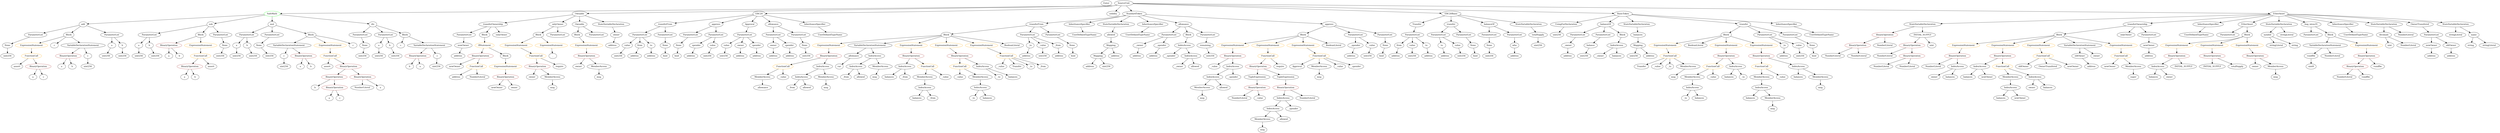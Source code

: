 strict digraph {
	graph [bb="0,0,14338,900"];
	node [label="\N"];
	Enter	[height=0.5,
		pos="6395.6,882",
		width=0.83628];
	Identifier_balances_7	[color=black,
		height=0.5,
		label=balances,
		pos="5167.6,378",
		width=1.1828];
	Identifier__	[color=black,
		height=0.5,
		label=_,
		pos="3229.6,522",
		width=0.75];
	VariableDeclaration_c	[color=black,
		height=0.5,
		label=c,
		pos="1651.6,522",
		width=0.75];
	ElementaryTypeName_uint256_15	[color=black,
		height=0.5,
		label=uint256,
		pos="1651.6,450",
		width=1.0442];
	VariableDeclaration_c -> ElementaryTypeName_uint256_15	[pos="e,1651.6,468.1 1651.6,503.7 1651.6,496.41 1651.6,487.73 1651.6,479.54"];
	VariableDeclaration_oldOwner	[color=black,
		height=0.5,
		label=oldOwner,
		pos="11992,522",
		width=1.3214];
	ElementaryTypeName_address_25	[color=black,
		height=0.5,
		label=address,
		pos="12038,450",
		width=1.0996];
	VariableDeclaration_oldOwner -> ElementaryTypeName_address_25	[pos="e,12027,467.31 12003,504.05 12008,495.85 12015,485.83 12021,476.71"];
	ExpressionStatement_Unnamed_2	[color=orange,
		height=0.5,
		label=ExpressionStatement,
		pos="9628.6,594",
		width=2.458];
	FunctionCall_Unnamed_2	[color=orange,
		height=0.5,
		label=FunctionCall,
		pos="9638.6,522",
		width=1.6125];
	ExpressionStatement_Unnamed_2 -> FunctionCall_Unnamed_2	[pos="e,9636.1,540.1 9631.1,575.7 9632.1,568.32 9633.4,559.52 9634.6,551.25"];
	ElementaryTypeName_bool	[color=black,
		height=0.5,
		label=bool,
		pos="8547.6,522",
		width=0.76697];
	BinaryOperation_Unnamed_19	[color=brown,
		height=0.5,
		label=BinaryOperation,
		pos="7283.6,450",
		width=1.9867];
	TupleExpression_Unnamed	[color=black,
		height=0.5,
		label=TupleExpression,
		pos="7280.6,378",
		width=2.0422];
	BinaryOperation_Unnamed_19 -> TupleExpression_Unnamed	[pos="e,7281.3,396.1 7282.8,431.7 7282.5,424.41 7282.2,415.73 7281.8,407.54"];
	TupleExpression_Unnamed_1	[color=black,
		height=0.5,
		label=TupleExpression,
		pos="7445.6,378",
		width=2.0422];
	BinaryOperation_Unnamed_19 -> TupleExpression_Unnamed_1	[pos="e,7410.3,394.23 7318.3,433.98 7342.2,423.67 7374.1,409.88 7400,398.69"];
	Parameter_None_3	[color=black,
		height=0.5,
		label=None,
		pos="3887.6,594",
		width=0.85014];
	ElementaryTypeName_bool_1	[color=black,
		height=0.5,
		label=bool,
		pos="3891.6,522",
		width=0.76697];
	Parameter_None_3 -> ElementaryTypeName_bool_1	[pos="e,3890.6,540.1 3888.6,575.7 3889,568.41 3889.5,559.73 3890,551.54"];
	Identifier_a_7	[color=black,
		height=0.5,
		label=a,
		pos="151.59,378",
		width=0.75];
	ParameterList_Unnamed_19	[color=black,
		height=0.5,
		label=ParameterList,
		pos="1437.6,666",
		width=1.7095];
	Parameter_a	[color=black,
		height=0.5,
		label=a,
		pos="1380.6,594",
		width=0.75];
	ParameterList_Unnamed_19 -> Parameter_a	[pos="e,1393.1,610.36 1423.8,648.05 1416.7,639.35 1407.9,628.59 1400.2,619.03"];
	Parameter_b	[color=black,
		height=0.5,
		label=b,
		pos="1452.6,594",
		width=0.75];
	ParameterList_Unnamed_19 -> Parameter_b	[pos="e,1448.9,612.1 1441.3,647.7 1442.9,640.32 1444.8,631.52 1446.5,623.25"];
	ParameterList_Unnamed_22	[color=black,
		height=0.5,
		label=ParameterList,
		pos="2128.6,666",
		width=1.7095];
	Parameter_None_7	[color=black,
		height=0.5,
		label=None,
		pos="2131.6,594",
		width=0.85014];
	ParameterList_Unnamed_22 -> Parameter_None_7	[pos="e,2130.9,612.1 2129.3,647.7 2129.6,640.41 2130,631.73 2130.4,623.54"];
	Identifier_assert	[color=black,
		height=0.5,
		label=assert,
		pos="1907.6,450",
		width=0.89172];
	FunctionDefinition_transferFrom	[color=black,
		height=0.5,
		label=transferFrom,
		pos="3873.6,738",
		width=1.6402];
	ParameterList_Unnamed_7	[color=black,
		height=0.5,
		label=ParameterList,
		pos="3732.6,666",
		width=1.7095];
	FunctionDefinition_transferFrom -> ParameterList_Unnamed_7	[pos="e,3762.9,682.07 3843.7,722.15 3823.2,711.97 3795.7,698.33 3773.2,687.16"];
	ParameterList_Unnamed_8	[color=black,
		height=0.5,
		label=ParameterList,
		pos="3873.6,666",
		width=1.7095];
	FunctionDefinition_transferFrom -> ParameterList_Unnamed_8	[pos="e,3873.6,684.1 3873.6,719.7 3873.6,712.41 3873.6,703.73 3873.6,695.54"];
	ParameterList_Unnamed_33	[color=black,
		height=0.5,
		label=ParameterList,
		pos="12809,666",
		width=1.7095];
	ElementaryTypeName_uint8	[color=black,
		height=0.5,
		label=uint8,
		pos="13281,450",
		width=0.7947];
	Parameter_balance	[color=black,
		height=0.5,
		label=balance,
		pos="9200.6,594",
		width=1.0719];
	ElementaryTypeName_uint256_11	[color=black,
		height=0.5,
		label=uint256,
		pos="9136.6,522",
		width=1.0442];
	Parameter_balance -> ElementaryTypeName_uint256_11	[pos="e,9151.1,538.82 9186.1,577.12 9178,568.26 9167.7,557.04 9158.6,547.12"];
	ElementaryTypeName_address_20	[color=black,
		height=0.5,
		label=address,
		pos="5954.6,522",
		width=1.0996];
	NumberLiteral_Unnamed_6	[color=black,
		height=0.5,
		label=NumberLiteral,
		pos="10872,522",
		width=1.765];
	ElementaryTypeName_var	[color=black,
		height=0.5,
		label=var,
		pos="4866.6,450",
		width=0.75];
	BinaryOperation_Unnamed_23	[color=brown,
		height=0.5,
		label=BinaryOperation,
		pos="11025,594",
		width=1.9867];
	BinaryOperation_Unnamed_23 -> NumberLiteral_Unnamed_6	[pos="e,10904,537.85 10991,577.64 10968,567.33 10939,553.66 10914,542.58"];
	BinaryOperation_Unnamed_24	[color=brown,
		height=0.5,
		label=BinaryOperation,
		pos="11025,522",
		width=1.9867];
	BinaryOperation_Unnamed_23 -> BinaryOperation_Unnamed_24	[pos="e,11025,540.1 11025,575.7 11025,568.41 11025,559.73 11025,551.54"];
	MemberAccess_Unnamed_12	[color=black,
		height=0.5,
		label=MemberAccess,
		pos="7295.6,90",
		width=1.9174];
	Identifier_msg_7	[color=black,
		height=0.5,
		label=msg,
		pos="7295.6,18",
		width=0.75];
	MemberAccess_Unnamed_12 -> Identifier_msg_7	[pos="e,7295.6,36.104 7295.6,71.697 7295.6,64.407 7295.6,55.726 7295.6,47.536"];
	ExpressionStatement_Unnamed_19	[color=orange,
		height=0.5,
		label=ExpressionStatement,
		pos="12532,594",
		width=2.458];
	BinaryOperation_Unnamed_29	[color=brown,
		height=0.5,
		label=BinaryOperation,
		pos="12532,522",
		width=1.9867];
	ExpressionStatement_Unnamed_19 -> BinaryOperation_Unnamed_29	[pos="e,12532,540.1 12532,575.7 12532,568.41 12532,559.73 12532,551.54"];
	Identifier__to_4	[color=black,
		height=0.5,
		label=_to,
		pos="5669.6,234",
		width=0.75];
	Parameter_a_1	[color=black,
		height=0.5,
		label=a,
		pos="2223.6,594",
		width=0.75];
	ElementaryTypeName_uint256_16	[color=black,
		height=0.5,
		label=uint256,
		pos="2215.6,522",
		width=1.0442];
	Parameter_a_1 -> ElementaryTypeName_uint256_16	[pos="e,2217.5,540.1 2221.6,575.7 2220.8,568.41 2219.8,559.73 2218.9,551.54"];
	Identifier_balances_1	[color=black,
		height=0.5,
		label=balances,
		pos="10115,234",
		width=1.1828];
	Mapping_Unnamed_2	[color=black,
		height=0.5,
		label=Mapping,
		pos="6354.6,522",
		width=1.2105];
	ElementaryTypeName_address_18	[color=black,
		height=0.5,
		label=address,
		pos="6306.6,450",
		width=1.0996];
	Mapping_Unnamed_2 -> ElementaryTypeName_address_18	[pos="e,6317.9,467.47 6343.2,504.41 6337.6,496.22 6330.7,486.14 6324.4,476.95"];
	ElementaryTypeName_uint256_27	[color=black,
		height=0.5,
		label=uint256,
		pos="6401.6,450",
		width=1.0442];
	Mapping_Unnamed_2 -> ElementaryTypeName_uint256_27	[pos="e,6390.5,467.47 6365.7,504.41 6371.2,496.22 6378,486.14 6384.2,476.95"];
	Parameter_None_9	[color=black,
		height=0.5,
		label=None,
		pos="37.591,594",
		width=0.85014];
	ElementaryTypeName_uint256_25	[color=black,
		height=0.5,
		label=uint256,
		pos="37.591,522",
		width=1.0442];
	Parameter_None_9 -> ElementaryTypeName_uint256_25	[pos="e,37.591,540.1 37.591,575.7 37.591,568.41 37.591,559.73 37.591,551.54"];
	Parameter_a_2	[color=black,
		height=0.5,
		label=a,
		pos="800.59,594",
		width=0.75];
	ElementaryTypeName_uint256_20	[color=black,
		height=0.5,
		label=uint256,
		pos="800.59,522",
		width=1.0442];
	Parameter_a_2 -> ElementaryTypeName_uint256_20	[pos="e,800.59,540.1 800.59,575.7 800.59,568.41 800.59,559.73 800.59,551.54"];
	Identifier_allowed_2	[color=black,
		height=0.5,
		label=allowed,
		pos="7421.6,90",
		width=1.0858];
	ElementaryTypeName_bool_3	[color=black,
		height=0.5,
		label=bool,
		pos="10473,522",
		width=0.76697];
	Identifier_Transfer	[color=black,
		height=0.5,
		label=Transfer,
		pos="9448.6,450",
		width=1.1689];
	StateVariableDeclaration_Unnamed_7	[color=black,
		height=0.5,
		label=StateVariableDeclaration,
		pos="11094,738",
		width=2.8184];
	BinaryOperation_Unnamed_25	[color=brown,
		height=0.5,
		label=BinaryOperation,
		pos="10872,666",
		width=1.9867];
	StateVariableDeclaration_Unnamed_7 -> BinaryOperation_Unnamed_25	[pos="e,10915,680.7 11045,721.72 11010,710.64 10962,695.64 10926,684.15"];
	VariableDeclaration_INITIAL_SUPPLY	[color=black,
		height=0.5,
		label=INITIAL_SUPPLY,
		pos="11094,666",
		width=2.3333];
	StateVariableDeclaration_Unnamed_7 -> VariableDeclaration_INITIAL_SUPPLY	[pos="e,11094,684.1 11094,719.7 11094,712.41 11094,703.73 11094,695.54"];
	ParameterList_Unnamed_5	[color=black,
		height=0.5,
		label=ParameterList,
		pos="4526.6,666",
		width=1.7095];
	Parameter_owner	[color=black,
		height=0.5,
		label=owner,
		pos="4526.6,594",
		width=0.93331];
	ParameterList_Unnamed_5 -> Parameter_owner	[pos="e,4526.6,612.1 4526.6,647.7 4526.6,640.41 4526.6,631.73 4526.6,623.54"];
	Parameter_spender	[color=black,
		height=0.5,
		label=spender,
		pos="4618.6,594",
		width=1.1135];
	ParameterList_Unnamed_5 -> Parameter_spender	[pos="e,4598.9,609.95 4547.9,648.76 4560.4,639.25 4576.4,627.1 4590,616.77"];
	ElementaryTypeName_uint256_18	[color=black,
		height=0.5,
		label=uint256,
		pos="2122.6,522",
		width=1.0442];
	Parameter_b_2	[color=black,
		height=0.5,
		label=b,
		pos="872.59,594",
		width=0.75];
	ElementaryTypeName_uint256_21	[color=black,
		height=0.5,
		label=uint256,
		pos="893.59,522",
		width=1.0442];
	Parameter_b_2 -> ElementaryTypeName_uint256_21	[pos="e,888.41,540.28 877.67,576.05 879.91,568.6 882.6,559.64 885.12,551.22"];
	VariableDeclaration_vundflw	[color=black,
		height=0.5,
		label=vundflw,
		pos="13281,522",
		width=1.1274];
	VariableDeclaration_vundflw -> ElementaryTypeName_uint8	[pos="e,13281,468.1 13281,503.7 13281,496.41 13281,487.73 13281,479.54"];
	FunctionCall_Unnamed_10	[color=orange,
		height=0.5,
		label=FunctionCall,
		pos="4525.6,450",
		width=1.6125];
	MemberAccess_Unnamed_11	[color=black,
		height=0.5,
		label=MemberAccess,
		pos="4403.6,378",
		width=1.9174];
	FunctionCall_Unnamed_10 -> MemberAccess_Unnamed_11	[pos="e,4431.1,394.81 4498.8,433.64 4481.9,423.93 4459.8,411.23 4441.1,400.52"];
	Identifier__value_5	[color=black,
		height=0.5,
		label=_value,
		pos="4525.6,378",
		width=0.96103];
	FunctionCall_Unnamed_10 -> Identifier__value_5	[pos="e,4525.6,396.1 4525.6,431.7 4525.6,424.41 4525.6,415.73 4525.6,407.54"];
	ParameterList_Unnamed_21	[color=black,
		height=0.5,
		label=ParameterList,
		pos="2269.6,666",
		width=1.7095];
	ParameterList_Unnamed_21 -> Parameter_a_1	[pos="e,2234,610.83 2258.5,648.05 2253,639.73 2246.3,629.54 2240.2,620.32"];
	Parameter_b_1	[color=black,
		height=0.5,
		label=b,
		pos="2302.6,594",
		width=0.75];
	ParameterList_Unnamed_21 -> Parameter_b_1	[pos="e,2294.8,611.62 2277.7,647.7 2281.4,639.95 2285.8,630.64 2289.9,622.02"];
	ElementaryTypeName_uint_1	[color=black,
		height=0.5,
		label=uint,
		pos="11142,594",
		width=0.75];
	Identifier__from_1	[color=black,
		height=0.5,
		label=_from,
		pos="5261.6,378",
		width=0.93331];
	Identifier_newOwner_4	[color=black,
		height=0.5,
		label=newOwner,
		pos="12146,450",
		width=1.4046];
	Identifier_owner_6	[color=black,
		height=0.5,
		label=owner,
		pos="11689,306",
		width=0.93331];
	Identifier_balances_12	[color=black,
		height=0.5,
		label=balances,
		pos="11783,306",
		width=1.1828];
	Identifier_owner_3	[color=black,
		height=0.5,
		label=owner,
		pos="13037,450",
		width=0.93331];
	Block_Unnamed_15	[color=black,
		height=0.5,
		label=Block,
		pos="11879,666",
		width=0.90558];
	ExpressionStatement_Unnamed_22	[color=orange,
		height=0.5,
		label=ExpressionStatement,
		pos="11333,594",
		width=2.458];
	Block_Unnamed_15 -> ExpressionStatement_Unnamed_22	[pos="e,11405,604.76 11847,661.06 11777,652.36 11604,630.81 11460,612 11445,610.16 11430,608.17 11416,606.23"];
	ExpressionStatement_Unnamed_21	[color=orange,
		height=0.5,
		label=ExpressionStatement,
		pos="11557,594",
		width=2.458];
	Block_Unnamed_15 -> ExpressionStatement_Unnamed_21	[pos="e,11616,607.84 11849,658.48 11798,647.56 11696,625.32 11627,610.28"];
	ExpressionStatement_Unnamed_24	[color=orange,
		height=0.5,
		label=ExpressionStatement,
		pos="11766,594",
		width=2.458];
	Block_Unnamed_15 -> ExpressionStatement_Unnamed_24	[pos="e,11792,611.57 11857,651.83 11842,642.21 11820,628.92 11802,617.61"];
	VariableDeclarationStatement_Unnamed_5	[color=black,
		height=0.5,
		label=VariableDeclarationStatement,
		pos="11992,594",
		width=3.3174];
	Block_Unnamed_15 -> VariableDeclarationStatement_Unnamed_5	[pos="e,11964,611.82 11900,651.83 11915,642.28 11937,629.1 11955,617.85"];
	ExpressionStatement_Unnamed_23	[color=orange,
		height=0.5,
		label=ExpressionStatement,
		pos="12218,594",
		width=2.458];
	Block_Unnamed_15 -> ExpressionStatement_Unnamed_23	[pos="e,12157,607.48 11909,658.73 11962,647.78 12073,624.91 12146,609.75"];
	UserDefinedTypeName_Unnamed	[color=black,
		height=0.5,
		label=UserDefinedTypeName,
		pos="4845.6,666",
		width=2.7214];
	FunctionCall_Unnamed_8	[color=orange,
		height=0.5,
		label=FunctionCall,
		pos="5591.6,450",
		width=1.6125];
	Identifier__value_3	[color=black,
		height=0.5,
		label=_value,
		pos="5591.6,378",
		width=0.96103];
	FunctionCall_Unnamed_8 -> Identifier__value_3	[pos="e,5591.6,396.1 5591.6,431.7 5591.6,424.41 5591.6,415.73 5591.6,407.54"];
	MemberAccess_Unnamed_8	[color=black,
		height=0.5,
		label=MemberAccess,
		pos="5713.6,378",
		width=1.9174];
	FunctionCall_Unnamed_8 -> MemberAccess_Unnamed_8	[pos="e,5686,394.81 5618.4,433.64 5635.3,423.93 5657.4,411.23 5676.1,400.52"];
	FunctionDefinition_approve	[color=black,
		height=0.5,
		label=approve,
		pos="4155.6,738",
		width=1.1412];
	ParameterList_Unnamed_10	[color=black,
		height=0.5,
		label=ParameterList,
		pos="4014.6,666",
		width=1.7095];
	FunctionDefinition_approve -> ParameterList_Unnamed_10	[pos="e,4044.9,682.05 4129.1,723.83 4108.2,713.48 4078.8,698.89 4055.1,687.09"];
	ParameterList_Unnamed_9	[color=black,
		height=0.5,
		label=ParameterList,
		pos="4155.6,666",
		width=1.7095];
	FunctionDefinition_approve -> ParameterList_Unnamed_9	[pos="e,4155.6,684.1 4155.6,719.7 4155.6,712.41 4155.6,703.73 4155.6,695.54"];
	Parameter_spender_1	[color=black,
		height=0.5,
		label=spender,
		pos="4062.6,594",
		width=1.1135];
	ElementaryTypeName_address_8	[color=black,
		height=0.5,
		label=address,
		pos="4049.6,522",
		width=1.0996];
	Parameter_spender_1 -> ElementaryTypeName_address_8	[pos="e,4052.8,540.1 4059.4,575.7 4058,568.32 4056.4,559.52 4054.8,551.25"];
	Identifier_require_1	[color=black,
		height=0.5,
		label=require,
		pos="7409.6,450",
		width=1.0026];
	Identifier__owner_1	[color=black,
		height=0.5,
		label=_owner,
		pos="6815.6,450",
		width=1.0719];
	VariableDeclaration_decimals	[color=black,
		height=0.5,
		label=decimals,
		pos="13688,666",
		width=1.1967];
	ElementaryTypeName_uint	[color=black,
		height=0.5,
		label=uint,
		pos="13714,594",
		width=0.75];
	VariableDeclaration_decimals -> ElementaryTypeName_uint	[pos="e,13707,611.79 13694,648.05 13697,640.4 13700,631.16 13703,622.56"];
	NumberLiteral_Unnamed_4	[color=black,
		height=0.5,
		label=NumberLiteral,
		pos="13823,594",
		width=1.765];
	VariableDeclaration_decimals -> NumberLiteral_Unnamed_4	[pos="e,13793,610.33 13714,651.34 13734,641.17 13761,627.12 13783,615.59"];
	ElementaryTypeName_uint256_9	[color=black,
		height=0.5,
		label=uint256,
		pos="9427.6,522",
		width=1.0442];
	BinaryOperation_Unnamed_30	[color=brown,
		height=0.5,
		label=BinaryOperation,
		pos="13581,522",
		width=1.9867];
	BinaryOperation_Unnamed_31	[color=brown,
		height=0.5,
		label=BinaryOperation,
		pos="13516,450",
		width=1.9867];
	BinaryOperation_Unnamed_30 -> BinaryOperation_Unnamed_31	[pos="e,13531,467.79 13565,504.05 13557,495.63 13547,485.28 13539,475.97"];
	Identifier_vundflw	[color=black,
		height=0.5,
		label=vundflw,
		pos="13646,450",
		width=1.1274];
	BinaryOperation_Unnamed_30 -> Identifier_vundflw	[pos="e,13631,466.83 13596,504.05 13604,495.38 13614,484.67 13623,475.15"];
	Identifier__owner	[color=black,
		height=0.5,
		label=_owner,
		pos="9230.6,522",
		width=1.0719];
	Identifier_oldOwner	[color=black,
		height=0.5,
		label=oldOwner,
		pos="11643,450",
		width=1.3214];
	FunctionDefinition_transferOwnership_1	[color=black,
		height=0.5,
		label=transferOwnership,
		pos="12309,738",
		width=2.1947];
	FunctionDefinition_transferOwnership_1 -> Block_Unnamed_15	[pos="e,11910,672.06 12246,726.75 12157,712.26 11997,686.2 11921,673.85"];
	ModifierInvocation_onlyOwner_1	[color=black,
		height=0.5,
		label=onlyOwner,
		pos="12244,666",
		width=1.4323];
	FunctionDefinition_transferOwnership_1 -> ModifierInvocation_onlyOwner_1	[pos="e,12259,683.31 12293,720.05 12285,711.5 12275,700.97 12266,691.56"];
	ParameterList_Unnamed_35	[color=black,
		height=0.5,
		label=ParameterList,
		pos="12375,666",
		width=1.7095];
	FunctionDefinition_transferOwnership_1 -> ParameterList_Unnamed_35	[pos="e,12359,683.79 12325,720.05 12333,711.63 12342,701.28 12351,691.97"];
	Identifier__from	[color=black,
		height=0.5,
		label=_from,
		pos="4904.6,378",
		width=0.93331];
	ParameterList_Unnamed_26	[color=black,
		height=0.5,
		label=ParameterList,
		pos="198.59,666",
		width=1.7095];
	ParameterList_Unnamed_26 -> Parameter_None_9	[pos="e,61.499,605.39 165.23,650.5 137.91,638.62 99.405,621.88 71.844,609.89"];
	Identifier_msg_9	[color=black,
		height=0.5,
		label=msg,
		pos="7642.6,378",
		width=0.75];
	FunctionDefinition_transferFrom_1	[color=black,
		height=0.5,
		label=transferFrom,
		pos="6014.6,738",
		width=1.6402];
	Block_Unnamed_10	[color=black,
		height=0.5,
		label=Block,
		pos="5493.6,666",
		width=0.90558];
	FunctionDefinition_transferFrom_1 -> Block_Unnamed_10	[pos="e,5525.1,671.23 5961.3,729.84 5857.7,715.92 5631.1,685.48 5536.5,672.76"];
	ParameterList_Unnamed_27	[color=black,
		height=0.5,
		label=ParameterList,
		pos="5959.6,666",
		width=1.7095];
	FunctionDefinition_transferFrom_1 -> ParameterList_Unnamed_27	[pos="e,5972.8,683.79 6001.3,720.05 5994.9,711.89 5987,701.91 5979.9,692.82"];
	ParameterList_Unnamed_28	[color=black,
		height=0.5,
		label=ParameterList,
		pos="6100.6,666",
		width=1.7095];
	FunctionDefinition_transferFrom_1 -> ParameterList_Unnamed_28	[pos="e,6080.5,683.39 6034.5,720.76 6045.5,711.82 6059.4,700.55 6071.5,690.64"];
	BinaryOperation_Unnamed_32	[color=brown,
		height=0.5,
		label=BinaryOperation,
		pos="11519,522",
		width=1.9867];
	IndexAccess_Unnamed_20	[color=black,
		height=0.5,
		label=IndexAccess,
		pos="11384,450",
		width=1.6402];
	BinaryOperation_Unnamed_32 -> IndexAccess_Unnamed_20	[pos="e,11412,465.94 11488,505.29 11469,495.22 11443,482.05 11423,471.21"];
	FunctionCall_Unnamed_14	[color=orange,
		height=0.5,
		label=FunctionCall,
		pos="11519,450",
		width=1.6125];
	BinaryOperation_Unnamed_32 -> FunctionCall_Unnamed_14	[pos="e,11519,468.1 11519,503.7 11519,496.41 11519,487.73 11519,479.54"];
	FunctionCall_Unnamed	[color=orange,
		height=0.5,
		label=FunctionCall,
		pos="10180,450",
		width=1.6125];
	MemberAccess_Unnamed_1	[color=black,
		height=0.5,
		label=MemberAccess,
		pos="10180,378",
		width=1.9174];
	FunctionCall_Unnamed -> MemberAccess_Unnamed_1	[pos="e,10180,396.1 10180,431.7 10180,424.41 10180,415.73 10180,407.54"];
	Identifier__value	[color=black,
		height=0.5,
		label=_value,
		pos="10302,378",
		width=0.96103];
	FunctionCall_Unnamed -> Identifier__value	[pos="e,10279,391.98 10206,433.64 10225,423.01 10250,408.82 10269,397.56"];
	ElementaryTypeName_address_2	[color=black,
		height=0.5,
		label=address,
		pos="8082.6,522",
		width=1.0996];
	Identifier_balances_6	[color=black,
		height=0.5,
		label=balances,
		pos="5757.6,234",
		width=1.1828];
	InheritanceSpecifier_Unnamed_5	[color=black,
		height=0.5,
		label=InheritanceSpecifier,
		pos="12699,738",
		width=2.3333];
	UserDefinedTypeName_Unnamed_5	[color=black,
		height=0.5,
		label=UserDefinedTypeName,
		pos="12631,666",
		width=2.7214];
	InheritanceSpecifier_Unnamed_5 -> UserDefinedTypeName_Unnamed_5	[pos="e,12647,683.79 12682,720.05 12674,711.63 12664,701.28 12655,691.97"];
	MemberAccess_Unnamed_13	[color=black,
		height=0.5,
		label=MemberAccess,
		pos="6952.6,306",
		width=1.9174];
	Identifier_msg_8	[color=black,
		height=0.5,
		label=msg,
		pos="6952.6,234",
		width=0.75];
	MemberAccess_Unnamed_13 -> Identifier_msg_8	[pos="e,6952.6,252.1 6952.6,287.7 6952.6,280.41 6952.6,271.73 6952.6,263.54"];
	NumberLiteral_Unnamed_1	[color=black,
		height=0.5,
		label=NumberLiteral,
		pos="2108.6,306",
		width=1.765];
	Identifier_msg_10	[color=black,
		height=0.5,
		label=msg,
		pos="13158,378",
		width=0.75];
	ElementaryTypeName_address_4	[color=black,
		height=0.5,
		label=address,
		pos="4526.6,522",
		width=1.0996];
	BinaryOperation_Unnamed_14	[color=brown,
		height=0.5,
		label=BinaryOperation,
		pos="401.59,522",
		width=1.9867];
	Identifier_a_6	[color=black,
		height=0.5,
		label=a,
		pos="346.59,450",
		width=0.75];
	BinaryOperation_Unnamed_14 -> Identifier_a_6	[pos="e,358.66,466.36 388.28,504.05 381.51,495.44 373.15,484.81 365.71,475.33"];
	Identifier_b_5	[color=black,
		height=0.5,
		label=b,
		pos="418.59,450",
		width=0.75];
	BinaryOperation_Unnamed_14 -> Identifier_b_5	[pos="e,414.44,468.1 405.79,503.7 407.58,496.32 409.72,487.52 411.73,479.25"];
	IndexAccess_Unnamed_12	[color=black,
		height=0.5,
		label=IndexAccess,
		pos="4637.6,378",
		width=1.6402];
	Identifier__from_3	[color=black,
		height=0.5,
		label=_from,
		pos="4577.6,306",
		width=0.93331];
	IndexAccess_Unnamed_12 -> Identifier__from_3	[pos="e,4590.9,322.51 4623.4,360.41 4615.8,351.62 4606.4,340.66 4598.1,330.96"];
	Identifier_allowed_1	[color=black,
		height=0.5,
		label=allowed,
		pos="4668.6,306",
		width=1.0858];
	IndexAccess_Unnamed_12 -> Identifier_allowed_1	[pos="e,4661,324.1 4645.3,359.7 4648.6,352.07 4652.7,342.92 4656.5,334.4"];
	ElementaryTypeName_uint256_7	[color=black,
		height=0.5,
		label=uint256,
		pos="4237.6,522",
		width=1.0442];
	Identifier__to_3	[color=black,
		height=0.5,
		label=_to,
		pos="5827.6,378",
		width=0.75];
	Identifier_owner_7	[color=black,
		height=0.5,
		label=owner,
		pos="11115,378",
		width=0.93331];
	ContractDefinition_SafeMath	[color=green,
		height=0.5,
		label=SafeMath,
		pos="1578.6,810",
		width=1.2798];
	FunctionDefinition_add	[color=black,
		height=0.5,
		label=add,
		pos="471.59,738",
		width=0.75];
	ContractDefinition_SafeMath -> FunctionDefinition_add	[pos="e,498.79,740.72 1533.1,806.13 1351.4,794.63 678.51,752.08 510.03,741.43"];
	FunctionDefinition_sub	[color=black,
		height=0.5,
		label=sub,
		pos="1223.6,738",
		width=0.75];
	ContractDefinition_SafeMath -> FunctionDefinition_sub	[pos="e,1249.4,744.09 1538.2,801.04 1468.8,787.35 1327.8,759.54 1260.7,746.31"];
	FunctionDefinition_mul	[color=black,
		height=0.5,
		label=mul,
		pos="1578.6,738",
		width=0.75];
	ContractDefinition_SafeMath -> FunctionDefinition_mul	[pos="e,1578.6,756.1 1578.6,791.7 1578.6,784.41 1578.6,775.73 1578.6,767.54"];
	FunctionDefinition_div	[color=black,
		height=0.5,
		label=div,
		pos="2198.6,738",
		width=0.75];
	ContractDefinition_SafeMath -> FunctionDefinition_div	[pos="e,2171.9,742.02 1622.2,804.08 1737.9,791.01 2051.3,755.63 2160.5,743.3"];
	ParameterList_Unnamed_20	[color=black,
		height=0.5,
		label=ParameterList,
		pos="1578.6,666",
		width=1.7095];
	Parameter_None_6	[color=black,
		height=0.5,
		label=None,
		pos="1528.6,594",
		width=0.85014];
	ParameterList_Unnamed_20 -> Parameter_None_6	[pos="e,1539.9,610.83 1566.5,648.05 1560.5,639.65 1553.1,629.32 1546.5,620.02"];
	VariableDeclaration_from	[color=black,
		height=0.5,
		label=from,
		pos="8102.6,594",
		width=0.7947];
	VariableDeclaration_from -> ElementaryTypeName_address_2	[pos="e,8087.5,540.28 8097.7,576.05 8095.6,568.6 8093.1,559.64 8090.7,551.22"];
	stringLiteral_Unnamed_2	[color=black,
		height=0.5,
		label=stringLiteral,
		pos="13083,594",
		width=1.5016];
	BinaryOperation_Unnamed_33	[color=brown,
		height=0.5,
		label=BinaryOperation,
		pos="11248,522",
		width=1.9867];
	ExpressionStatement_Unnamed_22 -> BinaryOperation_Unnamed_33	[pos="e,11268,539.55 11312,576.05 11301,567.22 11288,556.27 11276,546.62"];
	Identifier_a	[color=black,
		height=0.5,
		label=a,
		pos="1751.6,450",
		width=0.75];
	Parameter__to_1	[color=black,
		height=0.5,
		label=_to,
		pos="5968.6,594",
		width=0.75];
	Parameter__to_1 -> ElementaryTypeName_address_20	[pos="e,5958,540.1 5965.1,575.7 5963.7,568.32 5961.9,559.52 5960.2,551.25"];
	ExpressionStatement_Unnamed_18	[color=orange,
		height=0.5,
		label=ExpressionStatement,
		pos="12727,594",
		width=2.458];
	BinaryOperation_Unnamed_28	[color=brown,
		height=0.5,
		label=BinaryOperation,
		pos="12777,522",
		width=1.9867];
	ExpressionStatement_Unnamed_18 -> BinaryOperation_Unnamed_28	[pos="e,12764,540.1 12739,575.7 12745,567.73 12752,558.1 12758,549.26"];
	Parameter__owner_1	[color=black,
		height=0.5,
		label=_owner,
		pos="6586.6,594",
		width=1.0719];
	ElementaryTypeName_address_22	[color=black,
		height=0.5,
		label=address,
		pos="6570.6,522",
		width=1.0996];
	Parameter__owner_1 -> ElementaryTypeName_address_22	[pos="e,6574.5,540.1 6582.6,575.7 6581,568.32 6578.9,559.52 6577,551.25"];
	NumberLiteral_Unnamed_2	[color=black,
		height=0.5,
		label=NumberLiteral,
		pos="7177.6,234",
		width=1.765];
	Identifier_OwnerTransfered	[color=black,
		height=0.5,
		label=OwnerTransfered,
		pos="11785,450",
		width=2.1115];
	BinaryOperation_Unnamed_26	[color=brown,
		height=0.5,
		label=BinaryOperation,
		pos="10719,594",
		width=1.9867];
	BinaryOperation_Unnamed_25 -> BinaryOperation_Unnamed_26	[pos="e,10752,610.33 10838,649.64 10816,639.47 10786,626.04 10762,615.03"];
	NumberLiteral_Unnamed_9	[color=black,
		height=0.5,
		label=NumberLiteral,
		pos="10872,594",
		width=1.765];
	BinaryOperation_Unnamed_25 -> NumberLiteral_Unnamed_9	[pos="e,10872,612.1 10872,647.7 10872,640.41 10872,631.73 10872,623.54"];
	ExpressionStatement_Unnamed_12	[color=orange,
		height=0.5,
		label=ExpressionStatement,
		pos="4845.6,594",
		width=2.458];
	BinaryOperation_Unnamed_18	[color=brown,
		height=0.5,
		label=BinaryOperation,
		pos="4845.6,522",
		width=1.9867];
	ExpressionStatement_Unnamed_12 -> BinaryOperation_Unnamed_18	[pos="e,4845.6,540.1 4845.6,575.7 4845.6,568.41 4845.6,559.73 4845.6,551.54"];
	ContractDefinition_Ownable	[color=black,
		height=0.5,
		label=Ownable,
		pos="3400.6,810",
		width=1.2105];
	FunctionDefinition_transferOwnership	[color=black,
		height=0.5,
		label=transferOwnership,
		pos="2921.6,738",
		width=2.1947];
	ContractDefinition_Ownable -> FunctionDefinition_transferOwnership	[pos="e,2986.9,748.54 3360.2,803.09 3280.3,791.42 3101,765.22 2998.1,750.18"];
	ModifierDefinition_onlyOwner	[color=black,
		height=0.5,
		label=onlyOwner,
		pos="3257.6,738",
		width=1.4323];
	ContractDefinition_Ownable -> ModifierDefinition_onlyOwner	[pos="e,3286.7,753.24 3373.4,795.67 3351.8,785.1 3321.3,770.17 3297,758.29"];
	FunctionDefinition_Ownable	[color=black,
		height=0.5,
		label=Ownable,
		pos="3400.6,738",
		width=1.2105];
	ContractDefinition_Ownable -> FunctionDefinition_Ownable	[pos="e,3400.6,756.1 3400.6,791.7 3400.6,784.41 3400.6,775.73 3400.6,767.54"];
	StateVariableDeclaration_Unnamed_2	[color=black,
		height=0.5,
		label=StateVariableDeclaration,
		pos="3579.6,738",
		width=2.8184];
	ContractDefinition_Ownable -> StateVariableDeclaration_Unnamed_2	[pos="e,3538.8,754.94 3431.4,796.97 3457.9,786.58 3496.8,771.37 3528.1,759.13"];
	FunctionDefinition_add -> ParameterList_Unnamed_26	[pos="e,243.64,678.55 446.88,730.66 403.73,719.6 313.6,696.49 254.63,681.37"];
	Block_Unnamed_9	[color=black,
		height=0.5,
		label=Block,
		pos="389.59,666",
		width=0.90558];
	FunctionDefinition_add -> Block_Unnamed_9	[pos="e,406.89,681.77 455.39,723.17 444.01,713.46 428.56,700.26 415.48,689.1"];
	ParameterList_Unnamed_25	[color=black,
		height=0.5,
		label=ParameterList,
		pos="635.59,666",
		width=1.7095];
	FunctionDefinition_add -> ParameterList_Unnamed_25	[pos="e,601.74,681.45 494.05,727.41 519.04,716.75 560.02,699.26 591.47,685.83"];
	Identifier_allowed_3	[color=black,
		height=0.5,
		label=allowed,
		pos="7078.6,306",
		width=1.0858];
	IndexAccess_Unnamed_13	[color=black,
		height=0.5,
		label=IndexAccess,
		pos="7419.6,234",
		width=1.6402];
	IndexAccess_Unnamed_14	[color=black,
		height=0.5,
		label=IndexAccess,
		pos="7358.6,162",
		width=1.6402];
	IndexAccess_Unnamed_13 -> IndexAccess_Unnamed_14	[pos="e,7372.9,179.47 7405.1,216.41 7397.8,207.95 7388.7,197.49 7380.4,188.08"];
	Identifier__spender	[color=black,
		height=0.5,
		label=_spender,
		pos="7480.6,162",
		width=1.2521];
	IndexAccess_Unnamed_13 -> Identifier__spender	[pos="e,7466.2,179.47 7434,216.41 7441.4,207.95 7450.5,197.49 7458.7,188.08"];
	ElementaryTypeName_address_12	[color=black,
		height=0.5,
		label=address,
		pos="10295,522",
		width=1.0996];
	ElementaryTypeName_address_19	[color=black,
		height=0.5,
		label=address,
		pos="6144.6,522",
		width=1.0996];
	ExpressionStatement_Unnamed_4	[color=orange,
		height=0.5,
		label=ExpressionStatement,
		pos="3033.6,594",
		width=2.458];
	FunctionCall_Unnamed_3	[color=orange,
		height=0.5,
		label=FunctionCall,
		pos="3126.6,522",
		width=1.6125];
	ExpressionStatement_Unnamed_4 -> FunctionCall_Unnamed_3	[pos="e,3105.3,538.99 3055.6,576.41 3067.9,567.21 3083.2,555.64 3096.5,545.63"];
	ElementaryTypeName_uint256_17	[color=black,
		height=0.5,
		label=uint256,
		pos="2308.6,522",
		width=1.0442];
	Identifier__value_6	[color=black,
		height=0.5,
		label=_value,
		pos="5838.6,450",
		width=0.96103];
	ElementaryTypeName_string	[color=black,
		height=0.5,
		label=string,
		pos="14181,594",
		width=0.864];
	BinaryOperation_Unnamed_3	[color=brown,
		height=0.5,
		label=BinaryOperation,
		pos="3127.6,450",
		width=1.9867];
	Identifier_owner_1	[color=black,
		height=0.5,
		label=owner,
		pos="3099.6,378",
		width=0.93331];
	BinaryOperation_Unnamed_3 -> Identifier_owner_1	[pos="e,3106.4,396.1 3120.7,431.7 3117.7,424.15 3114,415.12 3110.7,406.68"];
	MemberAccess_Unnamed_6	[color=black,
		height=0.5,
		label=MemberAccess,
		pos="3220.6,378",
		width=1.9174];
	BinaryOperation_Unnamed_3 -> MemberAccess_Unnamed_6	[pos="e,3198.7,395.47 3149.6,432.41 3161.6,423.43 3176.5,412.19 3189.6,402.34"];
	NumberLiteral_Unnamed_10	[color=black,
		height=0.5,
		label=NumberLiteral,
		pos="10582,522",
		width=1.765];
	ExpressionStatement_Unnamed_21 -> BinaryOperation_Unnamed_32	[pos="e,11528,540.1 11547,575.7 11543,567.98 11538,558.71 11533,550.11"];
	Identifier_assert_2	[color=black,
		height=0.5,
		label=assert,
		pos="65.591,450",
		width=0.89172];
	ElementaryTypeName_address_7	[color=black,
		height=0.5,
		label=address,
		pos="3806.6,522",
		width=1.0996];
	ElementaryTypeName_address_13	[color=black,
		height=0.5,
		label=address,
		pos="9041.6,522",
		width=1.0996];
	Identifier__spender_3	[color=black,
		height=0.5,
		label=_spender,
		pos="6770.6,522",
		width=1.2521];
	VariableDeclaration__allowance	[color=black,
		height=0.5,
		label=_allowance,
		pos="4987.6,522",
		width=1.4462];
	VariableDeclaration__allowance -> ElementaryTypeName_var	[pos="e,4886.5,462.53 4961.6,505.98 4942.5,494.9 4916.4,479.79 4896.4,468.22"];
	FunctionDefinition_EtherAsset	[color=black,
		height=0.5,
		label=EtherAsset,
		pos="12920,738",
		width=1.4184];
	FunctionDefinition_EtherAsset -> ParameterList_Unnamed_33	[pos="e,12834,682.89 12896,721.81 12880,712.2 12860,699.61 12843,688.92"];
	Block_Unnamed_13	[color=black,
		height=0.5,
		label=Block,
		pos="12921,666",
		width=0.90558];
	FunctionDefinition_EtherAsset -> Block_Unnamed_13	[pos="e,12920,684.1 12920,719.7 12920,712.41 12920,703.73 12920,695.54"];
	Identifier__to_1	[color=black,
		height=0.5,
		label=_to,
		pos="9716.6,234",
		width=0.75];
	Block_Unnamed_2	[color=black,
		height=0.5,
		label=Block,
		pos="3369.6,666",
		width=0.90558];
	ExpressionStatement_Unnamed_3	[color=orange,
		height=0.5,
		label=ExpressionStatement,
		pos="3423.6,594",
		width=2.458];
	Block_Unnamed_2 -> ExpressionStatement_Unnamed_3	[pos="e,3410.6,611.8 3381.8,649.12 3388.3,640.77 3396.3,630.32 3403.7,620.84"];
	ParameterList_Unnamed_1	[color=black,
		height=0.5,
		label=ParameterList,
		pos="8623.6,666",
		width=1.7095];
	Parameter_None	[color=black,
		height=0.5,
		label=None,
		pos="8627.6,594",
		width=0.85014];
	ParameterList_Unnamed_1 -> Parameter_None	[pos="e,8626.6,612.1 8624.6,647.7 8625,640.41 8625.5,631.73 8626,623.54"];
	ElementaryTypeName_address_24	[color=black,
		height=0.5,
		label=address,
		pos="12375,522",
		width=1.0996];
	NumberLiteral_Unnamed_3	[color=black,
		height=0.5,
		label=NumberLiteral,
		pos="7560.6,234",
		width=1.765];
	ExpressionStatement_Unnamed_17	[color=orange,
		height=0.5,
		label=ExpressionStatement,
		pos="12922,594",
		width=2.458];
	BinaryOperation_Unnamed_27	[color=brown,
		height=0.5,
		label=BinaryOperation,
		pos="13037,522",
		width=1.9867];
	ExpressionStatement_Unnamed_17 -> BinaryOperation_Unnamed_27	[pos="e,13010,538.99 12949,576.41 12964,566.95 12984,554.97 13001,544.76"];
	VariableDeclaration_allowed	[color=black,
		height=0.5,
		label=allowed,
		pos="6433.6,666",
		width=1.0858];
	Mapping_Unnamed_1	[color=black,
		height=0.5,
		label=Mapping,
		pos="6433.6,594",
		width=1.2105];
	VariableDeclaration_allowed -> Mapping_Unnamed_1	[pos="e,6433.6,612.1 6433.6,647.7 6433.6,640.41 6433.6,631.73 6433.6,623.54"];
	Parameter_newOwner	[color=black,
		height=0.5,
		label=newOwner,
		pos="2742.6,594",
		width=1.4046];
	ElementaryTypeName_address_15	[color=black,
		height=0.5,
		label=address,
		pos="2666.6,522",
		width=1.0996];
	Parameter_newOwner -> ElementaryTypeName_address_15	[pos="e,2683.6,538.67 2725,576.76 2715.1,567.71 2702.7,556.29 2691.9,546.3"];
	MemberAccess_Unnamed_16	[color=black,
		height=0.5,
		label=MemberAccess,
		pos="11561,378",
		width=1.9174];
	IndexAccess_Unnamed_21	[color=black,
		height=0.5,
		label=IndexAccess,
		pos="11561,306",
		width=1.6402];
	MemberAccess_Unnamed_16 -> IndexAccess_Unnamed_21	[pos="e,11561,324.1 11561,359.7 11561,352.41 11561,343.73 11561,335.54"];
	ElementaryTypeName_uint256_12	[color=black,
		height=0.5,
		label=uint256,
		pos="1377.6,522",
		width=1.0442];
	Parameter_a -> ElementaryTypeName_uint256_12	[pos="e,1378.3,540.1 1379.8,575.7 1379.5,568.41 1379.2,559.73 1378.8,551.54"];
	Identifier_msg_1	[color=black,
		height=0.5,
		label=msg,
		pos="10245,162",
		width=0.75];
	Parameter_value_1	[color=black,
		height=0.5,
		label=value,
		pos="3656.6,594",
		width=0.82242];
	ElementaryTypeName_uint256_5	[color=black,
		height=0.5,
		label=uint256,
		pos="3614.6,522",
		width=1.0442];
	Parameter_value_1 -> ElementaryTypeName_uint256_5	[pos="e,3624.6,539.63 3646.8,576.76 3642,568.67 3636,558.66 3630.5,549.49"];
	BinaryOperation_Unnamed_27 -> Identifier_owner_3	[pos="e,13037,468.1 13037,503.7 13037,496.41 13037,487.73 13037,479.54"];
	MemberAccess_Unnamed_15	[color=black,
		height=0.5,
		label=MemberAccess,
		pos="13158,450",
		width=1.9174];
	BinaryOperation_Unnamed_27 -> MemberAccess_Unnamed_15	[pos="e,13130,466.74 13064,504.94 13081,495.31 13102,482.95 13120,472.49"];
	Mapping_Unnamed	[color=black,
		height=0.5,
		label=Mapping,
		pos="9469.6,594",
		width=1.2105];
	Mapping_Unnamed -> ElementaryTypeName_uint256_9	[pos="e,9437.7,539.79 9459.4,576.05 9454.6,568.06 9448.8,558.33 9443.4,549.4"];
	ElementaryTypeName_address_11	[color=black,
		height=0.5,
		label=address,
		pos="9522.6,522",
		width=1.0996];
	Mapping_Unnamed -> ElementaryTypeName_address_11	[pos="e,9510.1,539.47 9482.2,576.41 9488.5,568.04 9496.3,557.71 9503.4,548.37"];
	Parameter__value_1	[color=black,
		height=0.5,
		label=_value,
		pos="6049.6,594",
		width=0.96103];
	ElementaryTypeName_uint256_28	[color=black,
		height=0.5,
		label=uint256,
		pos="6049.6,522",
		width=1.0442];
	Parameter__value_1 -> ElementaryTypeName_uint256_28	[pos="e,6049.6,540.1 6049.6,575.7 6049.6,568.41 6049.6,559.73 6049.6,551.54"];
	FunctionCall_Unnamed_7	[color=orange,
		height=0.5,
		label=FunctionCall,
		pos="174.59,522",
		width=1.6125];
	FunctionCall_Unnamed_7 -> Identifier_assert_2	[pos="e,85.951,464.08 150.13,505.29 133.97,494.91 112.68,481.24 95.515,470.22"];
	BinaryOperation_Unnamed_15	[color=brown,
		height=0.5,
		label=BinaryOperation,
		pos="187.59,450",
		width=1.9867];
	FunctionCall_Unnamed_7 -> BinaryOperation_Unnamed_15	[pos="e,184.41,468.1 177.8,503.7 179.17,496.32 180.81,487.52 182.34,479.25"];
	ExpressionStatement_Unnamed_9	[color=orange,
		height=0.5,
		label=ExpressionStatement,
		pos="174.59,594",
		width=2.458];
	ExpressionStatement_Unnamed_9 -> FunctionCall_Unnamed_7	[pos="e,174.59,540.1 174.59,575.7 174.59,568.41 174.59,559.73 174.59,551.54"];
	BinaryOperation_Unnamed_22	[color=brown,
		height=0.5,
		label=BinaryOperation,
		pos="7134.6,522",
		width=1.9867];
	Identifier__value_8	[color=black,
		height=0.5,
		label=_value,
		pos="7022.6,450",
		width=0.96103];
	BinaryOperation_Unnamed_22 -> Identifier__value_8	[pos="e,7043.9,464.33 7108.6,504.76 7092.2,494.5 7070.9,481.18 7053.6,470.37"];
	IndexAccess_Unnamed_15	[color=black,
		height=0.5,
		label=IndexAccess,
		pos="7134.6,450",
		width=1.6402];
	BinaryOperation_Unnamed_22 -> IndexAccess_Unnamed_15	[pos="e,7134.6,468.1 7134.6,503.7 7134.6,496.41 7134.6,487.73 7134.6,479.54"];
	IndexAccess_Unnamed_19	[color=black,
		height=0.5,
		label=IndexAccess,
		pos="12430,450",
		width=1.6402];
	BinaryOperation_Unnamed_29 -> IndexAccess_Unnamed_19	[pos="e,12453,466.83 12508,504.59 12494,495.24 12477,483.4 12462,473.23"];
	Identifier_INITIAL_SUPPLY_1	[color=black,
		height=0.5,
		label=INITIAL_SUPPLY,
		pos="12591,450",
		width=2.3333];
	BinaryOperation_Unnamed_29 -> Identifier_INITIAL_SUPPLY_1	[pos="e,12576,467.79 12546,504.05 12553,495.8 12561,485.7 12569,476.54"];
	NumberLiteral_Unnamed_5	[color=black,
		height=0.5,
		label=NumberLiteral,
		pos="13813,666",
		width=1.765];
	BinaryOperation_Unnamed_13	[color=brown,
		height=0.5,
		label=BinaryOperation,
		pos="989.59,594",
		width=1.9867];
	Identifier_a_5	[color=black,
		height=0.5,
		label=a,
		pos="982.59,522",
		width=0.75];
	BinaryOperation_Unnamed_13 -> Identifier_a_5	[pos="e,984.3,540.1 987.86,575.7 987.13,568.41 986.26,559.73 985.44,551.54"];
	Identifier_b_4	[color=black,
		height=0.5,
		label=b,
		pos="1054.6,522",
		width=0.75];
	BinaryOperation_Unnamed_13 -> Identifier_b_4	[pos="e,1040.8,537.89 1005.3,576.05 1013.7,567.04 1024.1,555.83 1033.2,546.04"];
	BinaryOperation_Unnamed_26 -> NumberLiteral_Unnamed_10	[pos="e,10611,538.18 10688,577.29 10668,567.24 10642,554.12 10621,543.28"];
	NumberLiteral_Unnamed_11	[color=black,
		height=0.5,
		label=NumberLiteral,
		pos="10727,522",
		width=1.765];
	BinaryOperation_Unnamed_26 -> NumberLiteral_Unnamed_11	[pos="e,10725,540.1 10721,575.7 10721,568.41 10722,559.73 10723,551.54"];
	Parameter_None_4	[color=black,
		height=0.5,
		label=None,
		pos="3968.6,594",
		width=0.85014];
	ParameterList_Unnamed_10 -> Parameter_None_4	[pos="e,3979.3,611.31 4003.5,648.05 3998.1,639.85 3991.5,629.83 3985.5,620.71"];
	Identifier_balances_11	[color=black,
		height=0.5,
		label=balances,
		pos="11505,234",
		width=1.1828];
	ParameterList_Unnamed_18	[color=black,
		height=0.5,
		label=ParameterList,
		pos="2750.6,666",
		width=1.7095];
	ParameterList_Unnamed_18 -> Parameter_newOwner	[pos="e,2744.5,612.1 2748.6,647.7 2747.8,640.41 2746.8,631.73 2745.9,623.54"];
	BinaryOperation_Unnamed_20	[color=brown,
		height=0.5,
		label=BinaryOperation,
		pos="7280.6,306",
		width=1.9867];
	TupleExpression_Unnamed -> BinaryOperation_Unnamed_20	[pos="e,7280.6,324.1 7280.6,359.7 7280.6,352.41 7280.6,343.73 7280.6,335.54"];
	Identifier_newOwner_1	[color=black,
		height=0.5,
		label=newOwner,
		pos="2898.6,306",
		width=1.4046];
	Identifier_INITIAL_SUPPLY	[color=black,
		height=0.5,
		label=INITIAL_SUPPLY,
		pos="12777,450",
		width=2.3333];
	EventDefinition_Approval	[color=black,
		height=0.5,
		label=Approval,
		pos="4395.6,738",
		width=1.266];
	ParameterList_Unnamed_11	[color=black,
		height=0.5,
		label=ParameterList,
		pos="4354.6,666",
		width=1.7095];
	EventDefinition_Approval -> ParameterList_Unnamed_11	[pos="e,4364.4,683.79 4385.7,720.05 4381,712.14 4375.4,702.54 4370.2,693.69"];
	MemberAccess_Unnamed_9	[color=black,
		height=0.5,
		label=MemberAccess,
		pos="5382.6,378",
		width=1.9174];
	IndexAccess_Unnamed_10	[color=black,
		height=0.5,
		label=IndexAccess,
		pos="5382.6,306",
		width=1.6402];
	MemberAccess_Unnamed_9 -> IndexAccess_Unnamed_10	[pos="e,5382.6,324.1 5382.6,359.7 5382.6,352.41 5382.6,343.73 5382.6,335.54"];
	IndexAccess_Unnamed_8	[color=black,
		height=0.5,
		label=IndexAccess,
		pos="5713.6,306",
		width=1.6402];
	IndexAccess_Unnamed_8 -> Identifier__to_4	[pos="e,5679.5,250.83 5702.9,288.05 5697.7,279.73 5691.3,269.54 5685.5,260.32"];
	IndexAccess_Unnamed_8 -> Identifier_balances_6	[pos="e,5747,251.79 5724.2,288.05 5729.3,280.06 5735.4,270.33 5741,261.4"];
	NumberLiteral_Unnamed_8	[color=black,
		height=0.5,
		label=NumberLiteral,
		pos="10817,450",
		width=1.765];
	Parameter_None_8	[color=black,
		height=0.5,
		label=None,
		pos="1304.6,594",
		width=0.85014];
	ElementaryTypeName_uint256_22	[color=black,
		height=0.5,
		label=uint256,
		pos="1284.6,522",
		width=1.0442];
	Parameter_None_8 -> ElementaryTypeName_uint256_22	[pos="e,1289.5,540.28 1299.7,576.05 1297.6,568.6 1295.1,559.64 1292.7,551.22"];
	ElementaryTypeName_uint256_13	[color=black,
		height=0.5,
		label=uint256,
		pos="1470.6,522",
		width=1.0442];
	BooleanLiteral_Unnamed	[color=black,
		height=0.5,
		label=BooleanLiteral,
		pos="9799.6,594",
		width=1.7788];
	Identifier_b_2	[color=black,
		height=0.5,
		label=b,
		pos="2378.6,450",
		width=0.75];
	NumberLiteral_Unnamed_12	[color=black,
		height=0.5,
		label=NumberLiteral,
		pos="13403,522",
		width=1.765];
	Identifier_totalSupply	[color=black,
		height=0.5,
		label=totalSupply,
		pos="12932,450",
		width=1.4739];
	Identifier_require	[color=black,
		height=0.5,
		label=require,
		pos="3253.6,450",
		width=1.0026];
	FunctionDefinition_transferOwnership -> ParameterList_Unnamed_18	[pos="e,2785.3,681.21 2884.5,721.81 2858.5,711.16 2823.5,696.86 2795.9,685.54"];
	Block_Unnamed_4	[color=black,
		height=0.5,
		label=Block,
		pos="2870.6,666",
		width=0.90558];
	FunctionDefinition_transferOwnership -> Block_Unnamed_4	[pos="e,2882.1,682.83 2909.2,720.05 2903.1,711.65 2895.6,701.32 2888.8,692.02"];
	ModifierInvocation_onlyOwner	[color=black,
		height=0.5,
		label=onlyOwner,
		pos="2972.6,666",
		width=1.4323];
	FunctionDefinition_transferOwnership -> ModifierInvocation_onlyOwner	[pos="e,2960.4,683.79 2933.9,720.05 2939.9,711.89 2947.2,701.91 2953.8,692.82"];
	Identifier_owner_5	[color=black,
		height=0.5,
		label=owner,
		pos="12091,522",
		width=0.93331];
	UserDefinedTypeName_Unnamed_3	[color=black,
		height=0.5,
		label=UserDefinedTypeName,
		pos="6278.6,666",
		width=2.7214];
	ParameterList_Unnamed_16	[color=black,
		height=0.5,
		label=ParameterList,
		pos="3481.6,666",
		width=1.7095];
	Block_Unnamed_3	[color=black,
		height=0.5,
		label=Block,
		pos="3145.6,666",
		width=0.90558];
	Block_Unnamed_3 -> ExpressionStatement_Unnamed_4	[pos="e,3060.1,611.57 3124.5,651.83 3109.1,642.21 3087.9,628.92 3069.8,617.61"];
	ExpressionStatement_Unnamed_5	[color=orange,
		height=0.5,
		label=ExpressionStatement,
		pos="3228.6,594",
		width=2.458];
	Block_Unnamed_3 -> ExpressionStatement_Unnamed_5	[pos="e,3208.5,611.95 3162.8,650.5 3173.5,641.47 3187.5,629.64 3199.9,619.23"];
	Identifier_newOwner_3	[color=black,
		height=0.5,
		label=newOwner,
		pos="11616,234",
		width=1.4046];
	Block_Unnamed_10 -> ExpressionStatement_Unnamed_12	[pos="e,4909.9,606.76 5461.3,662.72 5376.5,656.55 5140.1,638.19 4944.6,612 4937,610.98 4929,609.8 4921.1,608.56"];
	VariableDeclarationStatement_Unnamed_3	[color=black,
		height=0.5,
		label=VariableDeclarationStatement,
		pos="5072.6,594",
		width=3.3174];
	Block_Unnamed_10 -> VariableDeclarationStatement_Unnamed_3	[pos="e,5150.7,607.99 5462.6,659.85 5400,649.45 5256.4,625.56 5162,609.87"];
	ExpressionStatement_Unnamed_11	[color=orange,
		height=0.5,
		label=ExpressionStatement,
		pos="5298.6,594",
		width=2.458];
	Block_Unnamed_10 -> ExpressionStatement_Unnamed_11	[pos="e,5341,610.24 5466.9,655.41 5437.4,644.81 5389,627.47 5351.7,614.08"];
	ExpressionStatement_Unnamed_10	[color=orange,
		height=0.5,
		label=ExpressionStatement,
		pos="5493.6,594",
		width=2.458];
	Block_Unnamed_10 -> ExpressionStatement_Unnamed_10	[pos="e,5493.6,612.1 5493.6,647.7 5493.6,640.41 5493.6,631.73 5493.6,623.54"];
	ExpressionStatement_Unnamed_13	[color=orange,
		height=0.5,
		label=ExpressionStatement,
		pos="5688.6,594",
		width=2.458];
	Block_Unnamed_10 -> ExpressionStatement_Unnamed_13	[pos="e,5646.1,610.24 5520.3,655.41 5549.8,644.81 5598.1,627.47 5635.4,614.08"];
	BooleanLiteral_Unnamed_1	[color=black,
		height=0.5,
		label=BooleanLiteral,
		pos="5859.6,594",
		width=1.7788];
	Block_Unnamed_10 -> BooleanLiteral_Unnamed_1	[pos="e,5811.9,606.3 5524.4,659.9 5577.7,650.94 5690.7,631.5 5785.6,612 5790.5,610.99 5795.6,609.9 5800.7,608.78"];
	IndexAccess_Unnamed_1	[color=black,
		height=0.5,
		label=IndexAccess,
		pos="10180,306",
		width=1.6402];
	MemberAccess_Unnamed_1 -> IndexAccess_Unnamed_1	[pos="e,10180,324.1 10180,359.7 10180,352.41 10180,343.73 10180,335.54"];
	Parameter_from	[color=black,
		height=0.5,
		label=from,
		pos="3732.6,594",
		width=0.7947];
	ElementaryTypeName_address_6	[color=black,
		height=0.5,
		label=address,
		pos="3709.6,522",
		width=1.0996];
	Parameter_from -> ElementaryTypeName_address_6	[pos="e,3715.3,540.28 3727,576.05 3724.5,568.52 3721.6,559.44 3718.8,550.94"];
	ElementaryTypeName_bool_4	[color=black,
		height=0.5,
		label=bool,
		pos="6229.6,522",
		width=0.76697];
	ParameterList_Unnamed_31	[color=black,
		height=0.5,
		label=ParameterList,
		pos="6766.6,666",
		width=1.7095];
	ParameterList_Unnamed_31 -> Parameter__owner_1	[pos="e,6615.7,606.32 6730.6,651 6700.4,639.26 6657.3,622.51 6626.2,610.4"];
	Parameter__spender_1	[color=black,
		height=0.5,
		label=_spender,
		pos="6720.6,594",
		width=1.2521];
	ParameterList_Unnamed_31 -> Parameter__spender_1	[pos="e,6731.6,611.79 6755.5,648.05 6750.2,640.06 6743.8,630.33 6737.9,621.4"];
	Identifier_a_2	[color=black,
		height=0.5,
		label=a,
		pos="1915.6,234",
		width=0.75];
	Identifier_balances_10	[color=black,
		height=0.5,
		label=balances,
		pos="11312,378",
		width=1.1828];
	IndexAccess_Unnamed_20 -> Identifier_balances_10	[pos="e,11328,394.99 11367,432.41 11357,423.57 11346,412.53 11336,402.79"];
	Identifier_newOwner_2	[color=black,
		height=0.5,
		label=newOwner,
		pos="11423,378",
		width=1.4046];
	IndexAccess_Unnamed_20 -> Identifier_newOwner_2	[pos="e,11413,395.79 11393,432.05 11397,424.14 11403,414.54 11408,405.69"];
	Identifier_a_3	[color=black,
		height=0.5,
		label=a,
		pos="2450.6,450",
		width=0.75];
	InheritanceSpecifier_Unnamed_3	[color=black,
		height=0.5,
		label=InheritanceSpecifier,
		pos="6254.6,738",
		width=2.3333];
	InheritanceSpecifier_Unnamed_3 -> UserDefinedTypeName_Unnamed_3	[pos="e,6272.7,684.1 6260.5,719.7 6263.1,712.24 6266.1,703.32 6269,694.97"];
	Block_Unnamed_11	[color=black,
		height=0.5,
		label=Block,
		pos="7524.6,666",
		width=0.90558];
	ExpressionStatement_Unnamed_15	[color=orange,
		height=0.5,
		label=ExpressionStatement,
		pos="7134.6,594",
		width=2.458];
	Block_Unnamed_11 -> ExpressionStatement_Unnamed_15	[pos="e,7199.3,606.61 7493.7,659.45 7433,648.56 7296.7,624.1 7210.6,608.64"];
	ExpressionStatement_Unnamed_14	[color=orange,
		height=0.5,
		label=ExpressionStatement,
		pos="7329.6,594",
		width=2.458];
	Block_Unnamed_11 -> ExpressionStatement_Unnamed_14	[pos="e,7372,610.24 7497.9,655.41 7468.4,644.81 7420,627.47 7382.7,614.08"];
	ExpressionStatement_Unnamed_16	[color=orange,
		height=0.5,
		label=ExpressionStatement,
		pos="7524.6,594",
		width=2.458];
	Block_Unnamed_11 -> ExpressionStatement_Unnamed_16	[pos="e,7524.6,612.1 7524.6,647.7 7524.6,640.41 7524.6,631.73 7524.6,623.54"];
	BooleanLiteral_Unnamed_2	[color=black,
		height=0.5,
		label=BooleanLiteral,
		pos="7695.6,594",
		width=1.7788];
	Block_Unnamed_11 -> BooleanLiteral_Unnamed_2	[pos="e,7660.3,609.45 7550.2,654.52 7576.5,643.76 7617.9,626.79 7649.9,613.72"];
	Block_Unnamed	[color=black,
		height=0.5,
		label=Block,
		pos="9970.6,666",
		width=0.90558];
	Block_Unnamed -> ExpressionStatement_Unnamed_2	[pos="e,9689.4,607.44 9940.2,658.79 9886.8,647.86 9774.7,624.9 9700.5,609.72"];
	Block_Unnamed -> BooleanLiteral_Unnamed	[pos="e,9834.9,609.45 9945,654.52 9918.7,643.76 9877.2,626.79 9845.3,613.72"];
	ExpressionStatement_Unnamed_1	[color=orange,
		height=0.5,
		label=ExpressionStatement,
		pos="9970.6,594",
		width=2.458];
	Block_Unnamed -> ExpressionStatement_Unnamed_1	[pos="e,9970.6,612.1 9970.6,647.7 9970.6,640.41 9970.6,631.73 9970.6,623.54"];
	ExpressionStatement_Unnamed	[color=orange,
		height=0.5,
		label=ExpressionStatement,
		pos="10166,594",
		width=2.458];
	Block_Unnamed -> ExpressionStatement_Unnamed	[pos="e,10123,610.24 9997.3,655.41 10027,644.81 10075,627.47 10112,614.08"];
	Parameter_b -> ElementaryTypeName_uint256_13	[pos="e,1466.1,540.28 1456.9,576.05 1458.9,568.6 1461.2,559.64 1463.3,551.22"];
	FunctionCall_Unnamed_15	[color=orange,
		height=0.5,
		label=FunctionCall,
		pos="12218,522",
		width=1.6125];
	FunctionCall_Unnamed_15 -> Identifier_newOwner_4	[pos="e,12162,466.99 12201,504.41 12191,495.57 12180,484.53 12170,474.79"];
	MemberAccess_Unnamed_17	[color=black,
		height=0.5,
		label=MemberAccess,
		pos="12284,450",
		width=1.9174];
	FunctionCall_Unnamed_15 -> MemberAccess_Unnamed_17	[pos="e,12268,467.96 12233,504.41 12241,495.99 12251,485.58 12260,476.2"];
	Parameter_None_1	[color=black,
		height=0.5,
		label=None,
		pos="8535.6,594",
		width=0.85014];
	Parameter_None_1 -> ElementaryTypeName_bool	[pos="e,8544.7,540.1 8538.6,575.7 8539.8,568.32 8541.3,559.52 8542.7,551.25"];
	IndexAccess_Unnamed_18	[color=black,
		height=0.5,
		label=IndexAccess,
		pos="6892.6,522",
		width=1.6402];
	IndexAccess_Unnamed_18 -> Identifier__owner_1	[pos="e,6832.7,466.51 6874.3,504.41 6864.4,495.35 6851.9,483.99 6841,474.08"];
	Identifier_allowed_4	[color=black,
		height=0.5,
		label=allowed,
		pos="6911.6,450",
		width=1.0858];
	IndexAccess_Unnamed_18 -> Identifier_allowed_4	[pos="e,6906.9,468.1 6897.3,503.7 6899.3,496.24 6901.7,487.32 6904,478.97"];
	Identifier_balances_9	[color=black,
		height=0.5,
		label=balances,
		pos="12403,378",
		width=1.1828];
	IndexAccess_Unnamed_19 -> Identifier_balances_9	[pos="e,12409,396.1 12423,431.7 12420,424.15 12417,415.12 12413,406.68"];
	Identifier_owner_4	[color=black,
		height=0.5,
		label=owner,
		pos="12497,378",
		width=0.93331];
	IndexAccess_Unnamed_19 -> Identifier_owner_4	[pos="e,12482,394.51 12445,432.41 12454,423.53 12465,412.44 12474,402.67"];
	ParameterList_Unnamed_23	[color=black,
		height=0.5,
		label=ParameterList,
		pos="872.59,666",
		width=1.7095];
	ParameterList_Unnamed_23 -> Parameter_a_2	[pos="e,815.1,609.11 855.53,648.41 845.91,639.06 833.77,627.26 823.36,617.13"];
	ParameterList_Unnamed_23 -> Parameter_b_2	[pos="e,872.59,612.1 872.59,647.7 872.59,640.41 872.59,631.73 872.59,623.54"];
	ElementaryTypeName_uint256_26	[color=black,
		height=0.5,
		label=uint256,
		pos="518.59,450",
		width=1.0442];
	ParameterList_Unnamed_27 -> Parameter__to_1	[pos="e,5966.4,612.1 5961.8,647.7 5962.8,640.32 5963.9,631.52 5965,623.25"];
	ParameterList_Unnamed_27 -> Parameter__value_1	[pos="e,6031,609.48 5980.5,648.76 5992.9,639.12 6008.7,626.77 6022.2,616.34"];
	Parameter__from	[color=black,
		height=0.5,
		label=_from,
		pos="6140.6,594",
		width=0.93331];
	ParameterList_Unnamed_27 -> Parameter__from	[pos="e,6113.9,605.34 5995.8,651 6027,638.94 6071.8,621.59 6103.3,609.41"];
	IndexAccess_Unnamed_5	[color=black,
		height=0.5,
		label=IndexAccess,
		pos="5116.6,522",
		width=1.6402];
	IndexAccess_Unnamed_6	[color=black,
		height=0.5,
		label=IndexAccess,
		pos="4970.6,450",
		width=1.6402];
	IndexAccess_Unnamed_5 -> IndexAccess_Unnamed_6	[pos="e,5001.4,465.78 5086,506.33 5064.4,495.95 5035.1,481.94 5011.5,470.61"];
	MemberAccess_Unnamed_7	[color=black,
		height=0.5,
		label=MemberAccess,
		pos="5116.6,450",
		width=1.9174];
	IndexAccess_Unnamed_5 -> MemberAccess_Unnamed_7	[pos="e,5116.6,468.1 5116.6,503.7 5116.6,496.41 5116.6,487.73 5116.6,479.54"];
	IndexAccess_Unnamed_6 -> Identifier__from	[pos="e,4919.2,394.51 4954.9,432.41 4946.6,423.53 4936.1,412.44 4926.9,402.67"];
	Identifier_allowed	[color=black,
		height=0.5,
		label=allowed,
		pos="4995.6,378",
		width=1.0858];
	IndexAccess_Unnamed_6 -> Identifier_allowed	[pos="e,4989.5,396.1 4976.8,431.7 4979.5,424.15 4982.7,415.12 4985.7,406.68"];
	ParameterList_Unnamed_14	[color=black,
		height=0.5,
		label=ParameterList,
		pos="9123.6,666",
		width=1.7095];
	Parameter__owner	[color=black,
		height=0.5,
		label=_owner,
		pos="9092.6,594",
		width=1.0719];
	ParameterList_Unnamed_14 -> Parameter__owner	[pos="e,9100.2,612.1 9115.9,647.7 9112.5,640.07 9108.5,630.92 9104.7,622.4"];
	Parameter_to	[color=black,
		height=0.5,
		label=to,
		pos="8353.6,594",
		width=0.75];
	ElementaryTypeName_address_1	[color=black,
		height=0.5,
		label=address,
		pos="8369.6,522",
		width=1.0996];
	Parameter_to -> ElementaryTypeName_address_1	[pos="e,8365.7,540.1 8357.5,575.7 8359.2,568.32 8361.2,559.52 8363.1,551.25"];
	FunctionCall_Unnamed_5	[color=orange,
		height=0.5,
		label=FunctionCall,
		pos="1922.6,522",
		width=1.6125];
	FunctionCall_Unnamed_5 -> Identifier_assert	[pos="e,1911.3,468.1 1918.9,503.7 1917.3,496.32 1915.4,487.52 1913.6,479.25"];
	BinaryOperation_Unnamed_7	[color=brown,
		height=0.5,
		label=BinaryOperation,
		pos="2029.6,450",
		width=1.9867];
	FunctionCall_Unnamed_5 -> BinaryOperation_Unnamed_7	[pos="e,2004.9,467.14 1946.6,505.29 1961,495.88 1979.5,483.76 1995.4,473.36"];
	Parameter_owner -> ElementaryTypeName_address_4	[pos="e,4526.6,540.1 4526.6,575.7 4526.6,568.41 4526.6,559.73 4526.6,551.54"];
	Identifier_Transfer_1	[color=black,
		height=0.5,
		label=Transfer,
		pos="5933.6,450",
		width=1.1689];
	VariableDeclaration_newOwner	[color=black,
		height=0.5,
		label=newOwner,
		pos="13956,594",
		width=1.4046];
	ElementaryTypeName_address_27	[color=black,
		height=0.5,
		label=address,
		pos="13956,522",
		width=1.0996];
	VariableDeclaration_newOwner -> ElementaryTypeName_address_27	[pos="e,13956,540.1 13956,575.7 13956,568.41 13956,559.73 13956,551.54"];
	ParameterList_Unnamed_2	[color=black,
		height=0.5,
		label=ParameterList,
		pos="8341.6,666",
		width=1.7095];
	ParameterList_Unnamed_2 -> Parameter_to	[pos="e,8350.7,612.1 8344.6,647.7 8345.8,640.32 8347.3,631.52 8348.7,623.25"];
	Parameter_value	[color=black,
		height=0.5,
		label=value,
		pos="8444.6,594",
		width=0.82242];
	ParameterList_Unnamed_2 -> Parameter_value	[pos="e,8425.5,607.94 8365.2,648.94 8380.4,638.65 8400.1,625.22 8416.1,614.34"];
	FunctionCall_Unnamed_6	[color=orange,
		height=0.5,
		label=FunctionCall,
		pos="1167.6,522",
		width=1.6125];
	BinaryOperation_Unnamed_12	[color=brown,
		height=0.5,
		label=BinaryOperation,
		pos="1106.6,450",
		width=1.9867];
	FunctionCall_Unnamed_6 -> BinaryOperation_Unnamed_12	[pos="e,1121.4,467.96 1153.1,504.41 1145.9,496.08 1136.9,485.8 1128.8,476.49"];
	Identifier_assert_1	[color=black,
		height=0.5,
		label=assert,
		pos="1228.6,450",
		width=0.89172];
	FunctionCall_Unnamed_6 -> Identifier_assert_1	[pos="e,1215.1,466.51 1182,504.41 1189.7,495.62 1199.3,484.66 1207.7,474.96"];
	FunctionCall_Unnamed_3 -> BinaryOperation_Unnamed_3	[pos="e,3127.3,468.1 3126.8,503.7 3126.9,496.41 3127.1,487.73 3127.2,479.54"];
	FunctionCall_Unnamed_3 -> Identifier_require	[pos="e,3229.9,464.04 3154.1,505.81 3173.5,495.15 3199.5,480.83 3220,469.5"];
	BinaryOperation_Unnamed_4	[color=brown,
		height=0.5,
		label=BinaryOperation,
		pos="2795.6,522",
		width=1.9867];
	Identifier_newOwner	[color=black,
		height=0.5,
		label=newOwner,
		pos="2657.6,450",
		width=1.4046];
	BinaryOperation_Unnamed_4 -> Identifier_newOwner	[pos="e,2685.8,465.3 2765,505.46 2744.6,495.15 2717.8,481.53 2696,470.49"];
	FunctionCall_Unnamed_4	[color=orange,
		height=0.5,
		label=FunctionCall,
		pos="2784.6,450",
		width=1.6125];
	BinaryOperation_Unnamed_4 -> FunctionCall_Unnamed_4	[pos="e,2787.3,468.1 2792.9,503.7 2791.7,496.32 2790.3,487.52 2789,479.25"];
	ParameterList_Unnamed_12	[color=black,
		height=0.5,
		label=ParameterList,
		pos="10236,666",
		width=1.7095];
	Parameter__to	[color=black,
		height=0.5,
		label=_to,
		pos="10299,594",
		width=0.75];
	ParameterList_Unnamed_12 -> Parameter__to	[pos="e,10285,610.04 10251,648.41 10259,639.5 10269,628.35 10277,618.56"];
	Parameter__value	[color=black,
		height=0.5,
		label=_value,
		pos="10382,594",
		width=0.96103];
	ParameterList_Unnamed_12 -> Parameter__value	[pos="e,10357,606.81 10267,650.15 10290,638.9 10322,623.42 10347,611.73"];
	VariableDeclarationStatement_Unnamed_3 -> VariableDeclaration__allowance	[pos="e,5007.1,539.07 5052,576.05 5041.1,567.09 5027.6,555.95 5015.8,546.2"];
	VariableDeclarationStatement_Unnamed_3 -> IndexAccess_Unnamed_5	[pos="e,5105.8,540.1 5083.5,575.7 5088.4,567.9 5094.3,558.51 5099.7,549.83"];
	ParameterList_Unnamed_6	[color=black,
		height=0.5,
		label=ParameterList,
		pos="4667.6,666",
		width=1.7095];
	Parameter_None_2	[color=black,
		height=0.5,
		label=None,
		pos="4707.6,594",
		width=0.85014];
	ParameterList_Unnamed_6 -> Parameter_None_2	[pos="e,4698.3,611.31 4677.3,648.05 4681.9,640.03 4687.4,630.26 4692.6,621.3"];
	ElementaryTypeName_uint256_10	[color=black,
		height=0.5,
		label=uint256,
		pos="10390,522",
		width=1.0442];
	BinaryOperation_Unnamed_18 -> FunctionCall_Unnamed_10	[pos="e,4572,461.15 4792.7,509.44 4735,496.8 4642.7,476.61 4583.1,463.58"];
	IndexAccess_Unnamed_11	[color=black,
		height=0.5,
		label=IndexAccess,
		pos="4762.6,450",
		width=1.6402];
	BinaryOperation_Unnamed_18 -> IndexAccess_Unnamed_11	[pos="e,4782.1,467.47 4825.9,504.41 4815.4,495.52 4802.2,484.41 4790.6,474.63"];
	ExpressionStatement_Unnamed_15 -> BinaryOperation_Unnamed_22	[pos="e,7134.6,540.1 7134.6,575.7 7134.6,568.41 7134.6,559.73 7134.6,551.54"];
	ElementaryTypeName_uint256_8	[color=black,
		height=0.5,
		label=uint256,
		pos="9006.6,666",
		width=1.0442];
	ContractDefinition_ERC20	[color=black,
		height=0.5,
		label=ERC20,
		pos="4492.6,810",
		width=1.0581];
	ContractDefinition_ERC20 -> FunctionDefinition_transferFrom	[pos="e,3928.2,745.17 4455.7,804.83 4354.2,793.35 4069.3,761.13 3939.5,746.45"];
	ContractDefinition_ERC20 -> FunctionDefinition_approve	[pos="e,4192.3,746.63 4458.1,801.84 4397.6,789.26 4272.1,763.19 4203.3,748.9"];
	ContractDefinition_ERC20 -> EventDefinition_Approval	[pos="e,4416.7,754.21 4472.5,794.5 4459,784.75 4440.9,771.72 4425.7,760.74"];
	FunctionDefinition_allowance	[color=black,
		height=0.5,
		label=allowance,
		pos="4526.6,738",
		width=1.3076];
	ContractDefinition_ERC20 -> FunctionDefinition_allowance	[pos="e,4518.4,755.79 4500.8,792.05 4504.6,784.23 4509.2,774.75 4513.5,765.98"];
	InheritanceSpecifier_Unnamed	[color=black,
		height=0.5,
		label=InheritanceSpecifier,
		pos="4760.6,738",
		width=2.3333];
	ContractDefinition_ERC20 -> InheritanceSpecifier_Unnamed	[pos="e,4709.1,752.46 4525.5,800.42 4568.3,789.21 4644.3,769.38 4698.3,755.28"];
	VariableDeclaration_value_1	[color=black,
		height=0.5,
		label=value,
		pos="4245.6,594",
		width=0.82242];
	VariableDeclaration_value_1 -> ElementaryTypeName_uint256_7	[pos="e,4239.5,540.1 4243.6,575.7 4242.8,568.41 4241.8,559.73 4240.9,551.54"];
	ElementaryTypeName_address	[color=black,
		height=0.5,
		label=address,
		pos="8764.6,522",
		width=1.0996];
	PragmaDirective_solidity	[color=black,
		height=0.5,
		label=solidity,
		pos="6434.6,810",
		width=1.0442];
	Parameter_value_2	[color=black,
		height=0.5,
		label=value,
		pos="4151.6,594",
		width=0.82242];
	ElementaryTypeName_uint256_6	[color=black,
		height=0.5,
		label=uint256,
		pos="4144.6,522",
		width=1.0442];
	Parameter_value_2 -> ElementaryTypeName_uint256_6	[pos="e,4146.3,540.1 4149.9,575.7 4149.1,568.41 4148.3,559.73 4147.4,551.54"];
	Identifier__allowance	[color=black,
		height=0.5,
		label=_allowance,
		pos="4403.6,306",
		width=1.4462];
	MemberAccess_Unnamed_11 -> Identifier__allowance	[pos="e,4403.6,324.1 4403.6,359.7 4403.6,352.41 4403.6,343.73 4403.6,335.54"];
	ElementaryTypeName_address_21	[color=black,
		height=0.5,
		label=address,
		pos="7819.6,522",
		width=1.0996];
	ElementaryTypeName_uint256_14	[color=black,
		height=0.5,
		label=uint256,
		pos="1563.6,522",
		width=1.0442];
	Parameter_None_6 -> ElementaryTypeName_uint256_14	[pos="e,1555.1,539.96 1536.9,576.41 1540.8,568.59 1545.6,559.06 1550,550.23"];
	Identifier_balances_8	[color=black,
		height=0.5,
		label=balances,
		pos="5335.6,234",
		width=1.1828];
	IndexAccess_Unnamed_10 -> Identifier_balances_8	[pos="e,5346.9,251.79 5371.2,288.05 5365.8,279.97 5359.2,270.12 5353.1,261.11"];
	Identifier__from_2	[color=black,
		height=0.5,
		label=_from,
		pos="5429.6,234",
		width=0.93331];
	IndexAccess_Unnamed_10 -> Identifier__from_2	[pos="e,5418.6,251.31 5394,288.05 5399.5,279.85 5406.2,269.83 5412.3,260.71"];
	BinaryOperation_Unnamed_24 -> NumberLiteral_Unnamed_8	[pos="e,10856,464.38 10983,507 10950,495.76 10903,479.92 10867,467.96"];
	NumberLiteral_Unnamed_7	[color=black,
		height=0.5,
		label=NumberLiteral,
		pos="10962,450",
		width=1.765];
	BinaryOperation_Unnamed_24 -> NumberLiteral_Unnamed_7	[pos="e,10977,467.79 11009,504.05 11002,495.71 10993,485.49 10984,476.25"];
	NumberLiteral_Unnamed_13	[color=black,
		height=0.5,
		label=NumberLiteral,
		pos="13455,378",
		width=1.765];
	BinaryOperation_Unnamed_31 -> NumberLiteral_Unnamed_13	[pos="e,13469,395.79 13501,432.05 13494,423.71 13485,413.49 13477,404.25"];
	Identifier_vundflw_1	[color=black,
		height=0.5,
		label=vundflw,
		pos="13577,378",
		width=1.1274];
	BinaryOperation_Unnamed_31 -> Identifier_vundflw_1	[pos="e,13562,395.31 13530,432.05 13538,423.59 13547,413.19 13555,403.84"];
	Parameter_remaining	[color=black,
		height=0.5,
		label=remaining,
		pos="6981.6,594",
		width=1.2798];
	ElementaryTypeName_uint256_30	[color=black,
		height=0.5,
		label=uint256,
		pos="7007.6,522",
		width=1.0442];
	Parameter_remaining -> ElementaryTypeName_uint256_30	[pos="e,7001.2,540.1 6988,575.7 6990.8,568.15 6994.2,559.12 6997.3,550.68"];
	ElementaryTypeName_uint256_1	[color=black,
		height=0.5,
		label=uint256,
		pos="8630.6,522",
		width=1.0442];
	Parameter_None -> ElementaryTypeName_uint256_1	[pos="e,8629.9,540.1 8628.3,575.7 8628.6,568.41 8629,559.73 8629.4,551.54"];
	VariableDeclaration_value	[color=black,
		height=0.5,
		label=value,
		pos="8189.6,594",
		width=0.82242];
	ElementaryTypeName_uint256_3	[color=black,
		height=0.5,
		label=uint256,
		pos="8177.6,522",
		width=1.0442];
	VariableDeclaration_value -> ElementaryTypeName_uint256_3	[pos="e,8180.5,540.1 8186.6,575.7 8185.4,568.32 8183.9,559.52 8182.4,551.25"];
	UsingForDeclaration_Unnamed	[color=black,
		height=0.5,
		label=UsingForDeclaration,
		pos="9057.6,738",
		width=2.4303];
	UsingForDeclaration_Unnamed -> ElementaryTypeName_uint256_8	[pos="e,9018.4,683.14 9045,719.7 9038.9,711.4 9031.6,701.31 9024.9,692.19"];
	BinaryOperation_Unnamed_11	[color=brown,
		height=0.5,
		label=BinaryOperation,
		pos="2435.6,522",
		width=1.9867];
	BinaryOperation_Unnamed_11 -> Identifier_b_2	[pos="e,2391.1,466.36 2421.8,504.05 2414.7,495.35 2405.9,484.59 2398.2,475.03"];
	BinaryOperation_Unnamed_11 -> Identifier_a_3	[pos="e,2446.9,468.1 2439.3,503.7 2440.9,496.32 2442.8,487.52 2444.5,479.25"];
	FunctionCall_Unnamed_12	[color=orange,
		height=0.5,
		label=FunctionCall,
		pos="7329.6,522",
		width=1.6125];
	ExpressionStatement_Unnamed_14 -> FunctionCall_Unnamed_12	[pos="e,7329.6,540.1 7329.6,575.7 7329.6,568.41 7329.6,559.73 7329.6,551.54"];
	FunctionDefinition_sub -> ParameterList_Unnamed_23	[pos="e,922.39,676.93 1197.8,731.85 1142.5,720.82 1011.3,694.66 933.47,679.14"];
	Block_Unnamed_8	[color=black,
		height=0.5,
		label=Block,
		pos="1167.6,666",
		width=0.90558];
	FunctionDefinition_sub -> Block_Unnamed_8	[pos="e,1180.1,682.64 1211.4,721.81 1204.3,712.94 1195.2,701.55 1187.1,691.45"];
	ParameterList_Unnamed_24	[color=black,
		height=0.5,
		label=ParameterList,
		pos="1285.6,666",
		width=1.7095];
	FunctionDefinition_sub -> ParameterList_Unnamed_24	[pos="e,1270.7,683.79 1236.7,722.15 1244.4,713.46 1254.4,702.26 1263.3,692.22"];
	IndexAccess_Unnamed_9	[color=black,
		height=0.5,
		label=IndexAccess,
		pos="5262.6,450",
		width=1.6402];
	IndexAccess_Unnamed_9 -> Identifier_balances_7	[pos="e,5188.1,394.1 5241,433.12 5228,423.52 5211.2,411.16 5197,400.67"];
	IndexAccess_Unnamed_9 -> Identifier__from_1	[pos="e,5261.8,396.1 5262.3,431.7 5262.2,424.41 5262.1,415.73 5262,407.54"];
	BinaryOperation_Unnamed_9	[color=brown,
		height=0.5,
		label=BinaryOperation,
		pos="1949.6,378",
		width=1.9867];
	BinaryOperation_Unnamed_7 -> BinaryOperation_Unnamed_9	[pos="e,1968.7,395.71 2010.6,432.41 2000.6,423.67 1988.2,412.79 1977.2,403.13"];
	BinaryOperation_Unnamed_8	[color=brown,
		height=0.5,
		label=BinaryOperation,
		pos="2110.6,378",
		width=1.9867];
	BinaryOperation_Unnamed_7 -> BinaryOperation_Unnamed_8	[pos="e,2091.3,395.71 2048.8,432.41 2058.9,423.67 2071.5,412.79 2082.7,403.13"];
	VariableDeclaration_oldOwner_1	[color=black,
		height=0.5,
		label=oldOwner,
		pos="14072,594",
		width=1.3214];
	ElementaryTypeName_address_26	[color=black,
		height=0.5,
		label=address,
		pos="14072,522",
		width=1.0996];
	VariableDeclaration_oldOwner_1 -> ElementaryTypeName_address_26	[pos="e,14072,540.1 14072,575.7 14072,568.41 14072,559.73 14072,551.54"];
	stringLiteral_Unnamed_1	[color=black,
		height=0.5,
		label=stringLiteral,
		pos="14090,666",
		width=1.5016];
	StateVariableDeclaration_Unnamed_3	[color=black,
		height=0.5,
		label=StateVariableDeclaration,
		pos="6457.6,738",
		width=2.8184];
	StateVariableDeclaration_Unnamed_3 -> VariableDeclaration_allowed	[pos="e,6439.5,684.1 6451.7,719.7 6449.1,712.24 6446,703.32 6443.2,694.97"];
	VariableDeclarationStatement_Unnamed_4	[color=black,
		height=0.5,
		label=VariableDeclarationStatement,
		pos="13355,594",
		width=3.3174];
	VariableDeclarationStatement_Unnamed_4 -> VariableDeclaration_vundflw	[pos="e,13297,538.83 13337,576.05 13327,567.2 13316,556.23 13306,546.57"];
	VariableDeclarationStatement_Unnamed_4 -> NumberLiteral_Unnamed_12	[pos="e,13391,540.1 13366,575.7 13372,567.81 13378,558.3 13384,549.55"];
	Identifier_balances_5	[color=black,
		height=0.5,
		label=balances,
		pos="5915.6,378",
		width=1.1828];
	ParameterList_Unnamed_4	[color=black,
		height=0.5,
		label=ParameterList,
		pos="8193.6,666",
		width=1.7095];
	ParameterList_Unnamed_4 -> VariableDeclaration_from	[pos="e,8120.2,608.56 8172.5,648.76 8159.6,638.85 8143,626.09 8129.2,615.49"];
	ParameterList_Unnamed_4 -> VariableDeclaration_value	[pos="e,8190.6,612.1 8192.6,647.7 8192.2,640.41 8191.7,631.73 8191.2,623.54"];
	VariableDeclaration_to	[color=black,
		height=0.5,
		label=to,
		pos="8269.6,594",
		width=0.75];
	ParameterList_Unnamed_4 -> VariableDeclaration_to	[pos="e,8254.3,609.11 8211.6,648.41 8221.9,638.97 8234.8,627.03 8245.9,616.83"];
	Identifier_balances_13	[color=black,
		height=0.5,
		label=balances,
		pos="11209,378",
		width=1.1828];
	BinaryOperation_Unnamed_17	[color=brown,
		height=0.5,
		label=BinaryOperation,
		pos="5298.6,522",
		width=1.9867];
	ExpressionStatement_Unnamed_11 -> BinaryOperation_Unnamed_17	[pos="e,5298.6,540.1 5298.6,575.7 5298.6,568.41 5298.6,559.73 5298.6,551.54"];
	VariableDeclaration_owner	[color=black,
		height=0.5,
		label=owner,
		pos="4333.6,594",
		width=0.93331];
	ElementaryTypeName_address_9	[color=black,
		height=0.5,
		label=address,
		pos="4332.6,522",
		width=1.0996];
	VariableDeclaration_owner -> ElementaryTypeName_address_9	[pos="e,4332.8,540.1 4333.3,575.7 4333.2,568.41 4333.1,559.73 4333,551.54"];
	UserDefinedTypeName_Unnamed_4	[color=black,
		height=0.5,
		label=UserDefinedTypeName,
		pos="13529,666",
		width=2.7214];
	Identifier_c_4	[color=black,
		height=0.5,
		label=c,
		pos="307.59,594",
		width=0.75];
	ExpressionStatement_Unnamed_6	[color=orange,
		height=0.5,
		label=ExpressionStatement,
		pos="2949.6,450",
		width=2.458];
	BinaryOperation_Unnamed_5	[color=brown,
		height=0.5,
		label=BinaryOperation,
		pos="2949.6,378",
		width=1.9867];
	ExpressionStatement_Unnamed_6 -> BinaryOperation_Unnamed_5	[pos="e,2949.6,396.1 2949.6,431.7 2949.6,424.41 2949.6,415.73 2949.6,407.54"];
	InheritanceSpecifier_Unnamed_2	[color=black,
		height=0.5,
		label=InheritanceSpecifier,
		pos="6660.6,738",
		width=2.3333];
	UserDefinedTypeName_Unnamed_2	[color=black,
		height=0.5,
		label=UserDefinedTypeName,
		pos="6588.6,666",
		width=2.7214];
	InheritanceSpecifier_Unnamed_2 -> UserDefinedTypeName_Unnamed_2	[pos="e,6606.1,684.03 6643.2,720.05 6634.5,711.61 6623.8,701.22 6614.2,691.89"];
	ParameterList_Unnamed_29	[color=black,
		height=0.5,
		label=ParameterList,
		pos="7822.6,666",
		width=1.7095];
	Parameter__spender	[color=black,
		height=0.5,
		label=_spender,
		pos="7822.6,594",
		width=1.2521];
	ParameterList_Unnamed_29 -> Parameter__spender	[pos="e,7822.6,612.1 7822.6,647.7 7822.6,640.41 7822.6,631.73 7822.6,623.54"];
	Parameter__value_2	[color=black,
		height=0.5,
		label=_value,
		pos="7920.6,594",
		width=0.96103];
	ParameterList_Unnamed_29 -> Parameter__value_2	[pos="e,7900.8,609.16 7844.8,649.12 7858.6,639.26 7876.5,626.47 7891.5,615.81"];
	Block_Unnamed_9 -> ExpressionStatement_Unnamed_9	[pos="e,220.17,609.84 361.92,655.99 329.02,645.28 273.27,627.13 231.12,613.41"];
	Block_Unnamed_9 -> Identifier_c_4	[pos="e,323.72,608.77 372.6,650.5 360.94,640.54 345.27,627.17 332.24,616.04"];
	VariableDeclarationStatement_Unnamed_2	[color=black,
		height=0.5,
		label=VariableDeclarationStatement,
		pos="471.59,594",
		width=3.3174];
	Block_Unnamed_9 -> VariableDeclarationStatement_Unnamed_2	[pos="e,451.44,612.2 406.58,650.5 417.08,641.54 430.81,629.81 442.95,619.45"];
	StateVariableDeclaration_Unnamed_5	[color=black,
		height=0.5,
		label=StateVariableDeclaration,
		pos="13091,738",
		width=2.8184];
	VariableDeclaration_symbol	[color=black,
		height=0.5,
		label=symbol,
		pos="13024,666",
		width=1.0581];
	StateVariableDeclaration_Unnamed_5 -> VariableDeclaration_symbol	[pos="e,13039,682.83 13074,720.05 13066,711.29 13056,700.45 13046,690.86"];
	stringLiteral_Unnamed_3	[color=black,
		height=0.5,
		label=stringLiteral,
		pos="13134,666",
		width=1.5016];
	StateVariableDeclaration_Unnamed_5 -> stringLiteral_Unnamed_3	[pos="e,13123,684.1 13101,719.7 13106,711.9 13112,702.51 13117,693.83"];
	Parameter_None_11	[color=black,
		height=0.5,
		label=None,
		pos="8003.6,594",
		width=0.85014];
	ElementaryTypeName_bool_5	[color=black,
		height=0.5,
		label=bool,
		pos="7997.6,522",
		width=0.76697];
	Parameter_None_11 -> ElementaryTypeName_bool_5	[pos="e,7999.1,540.1 8002.1,575.7 8001.5,568.41 8000.7,559.73 8000,551.54"];
	VariableDeclarationStatement_Unnamed	[color=black,
		height=0.5,
		label=VariableDeclarationStatement,
		pos="1696.6,594",
		width=3.3174];
	VariableDeclarationStatement_Unnamed -> VariableDeclaration_c	[pos="e,1661.7,538.67 1685.5,575.7 1680.1,567.37 1673.6,557.23 1667.7,548.08"];
	BinaryOperation_Unnamed_6	[color=brown,
		height=0.5,
		label=BinaryOperation,
		pos="1768.6,522",
		width=1.9867];
	VariableDeclarationStatement_Unnamed -> BinaryOperation_Unnamed_6	[pos="e,1751.3,539.79 1714,576.05 1722.8,567.54 1733.5,557.07 1743.2,547.68"];
	Identifier_b_1	[color=black,
		height=0.5,
		label=b,
		pos="1834.6,306",
		width=0.75];
	BinaryOperation_Unnamed_9 -> Identifier_b_1	[pos="e,1854,318.84 1923.2,360.94 1905.5,350.16 1882.2,335.95 1863.9,324.82"];
	BinaryOperation_Unnamed_10	[color=brown,
		height=0.5,
		label=BinaryOperation,
		pos="1951.6,306",
		width=1.9867];
	BinaryOperation_Unnamed_9 -> BinaryOperation_Unnamed_10	[pos="e,1951.1,324.1 1950.1,359.7 1950.3,352.41 1950.5,343.73 1950.8,335.54"];
	IndexAccess_Unnamed_16	[color=black,
		height=0.5,
		label=IndexAccess,
		pos="7015.6,378",
		width=1.6402];
	IndexAccess_Unnamed_16 -> MemberAccess_Unnamed_13	[pos="e,6967.9,323.96 7000.7,360.41 6993.2,352.08 6983.9,341.8 6975.5,332.49"];
	IndexAccess_Unnamed_16 -> Identifier_allowed_3	[pos="e,7064.2,322.99 7030.5,360.41 7038.3,351.74 7048,340.97 7056.7,331.38"];
	VariableDeclaration_INITIAL_SUPPLY -> BinaryOperation_Unnamed_23	[pos="e,11041,611.79 11077,648.05 11069,639.63 11058,629.28 11049,619.97"];
	VariableDeclaration_INITIAL_SUPPLY -> ElementaryTypeName_uint_1	[pos="e,11131,610.67 11105,647.7 11111,639.37 11118,629.23 11124,620.08"];
	ContractDefinition_StandardToken	[color=black,
		height=0.5,
		label=StandardToken,
		pos="6558.6,810",
		width=1.8897];
	ContractDefinition_StandardToken -> FunctionDefinition_transferFrom_1	[pos="e,6069,745.34 6509,797.25 6499.9,795.33 6490.5,793.48 6481.6,792 6340.4,768.54 6303.8,772.22 6161.6,756 6135,752.97 6105.8,749.59 \
6080.4,746.65"];
	ContractDefinition_StandardToken -> InheritanceSpecifier_Unnamed_3	[pos="e,6310.3,751.82 6508.4,797.44 6457.2,785.66 6377.6,767.33 6321.2,754.35"];
	ContractDefinition_StandardToken -> StateVariableDeclaration_Unnamed_3	[pos="e,6481.9,755.88 6535.2,792.76 6522.1,783.69 6505.5,772.22 6491.1,762.21"];
	ContractDefinition_StandardToken -> InheritanceSpecifier_Unnamed_2	[pos="e,6636.4,755.63 6582.2,792.76 6595.6,783.62 6612.4,772.05 6627.1,761.99"];
	FunctionDefinition_allowance_1	[color=black,
		height=0.5,
		label=allowance,
		pos="6843.6,738",
		width=1.3076];
	ContractDefinition_StandardToken -> FunctionDefinition_allowance_1	[pos="e,6804.7,748.54 6607.3,797.05 6659.2,784.28 6741.2,764.14 6793.7,751.26"];
	FunctionDefinition_approve_1	[color=black,
		height=0.5,
		label=approve,
		pos="7673.6,738",
		width=1.1412];
	ContractDefinition_StandardToken -> FunctionDefinition_approve_1	[pos="e,7632.8,741.56 6624.2,804.88 6826.5,792.18 7438.5,753.76 7621.4,742.28"];
	Identifier_msg_4	[color=black,
		height=0.5,
		label=msg,
		pos="3220.6,306",
		width=0.75];
	FunctionDefinition_allowance -> ParameterList_Unnamed_5	[pos="e,4526.6,684.1 4526.6,719.7 4526.6,712.41 4526.6,703.73 4526.6,695.54"];
	FunctionDefinition_allowance -> ParameterList_Unnamed_6	[pos="e,4637.4,682.01 4554.4,723.17 4575.2,712.87 4603.8,698.66 4627.1,687.11"];
	NumberLiteral_Unnamed_14	[color=black,
		height=0.5,
		label=NumberLiteral,
		pos="11107,450",
		width=1.765];
	BinaryOperation_Unnamed_33 -> NumberLiteral_Unnamed_14	[pos="e,11137,466.01 11216,505.46 11196,495.31 11169,481.95 11147,471.01"];
	IndexAccess_Unnamed_23	[color=black,
		height=0.5,
		label=IndexAccess,
		pos="11248,450",
		width=1.6402];
	BinaryOperation_Unnamed_33 -> IndexAccess_Unnamed_23	[pos="e,11248,468.1 11248,503.7 11248,496.41 11248,487.73 11248,479.54"];
	Parameter_who	[color=black,
		height=0.5,
		label=who,
		pos="8764.6,594",
		width=0.75];
	Parameter_who -> ElementaryTypeName_address	[pos="e,8764.6,540.1 8764.6,575.7 8764.6,568.41 8764.6,559.73 8764.6,551.54"];
	ContractDefinition_ERC20Basic	[color=black,
		height=0.5,
		label=ERC20Basic,
		pos="8411.6,810",
		width=1.6264];
	EventDefinition_Transfer	[color=black,
		height=0.5,
		label=Transfer,
		pos="8214.6,738",
		width=1.1689];
	ContractDefinition_ERC20Basic -> EventDefinition_Transfer	[pos="e,8246.3,750.26 8374.5,795.83 8341.1,783.97 8292.1,766.53 8257.1,754.1"];
	FunctionDefinition_transfer	[color=black,
		height=0.5,
		label=transfer,
		pos="8411.6,738",
		width=1.0719];
	ContractDefinition_ERC20Basic -> FunctionDefinition_transfer	[pos="e,8411.6,756.1 8411.6,791.7 8411.6,784.41 8411.6,775.73 8411.6,767.54"];
	FunctionDefinition_balanceOf	[color=black,
		height=0.5,
		label=balanceOf,
		pos="8623.6,738",
		width=1.3491];
	ContractDefinition_ERC20Basic -> FunctionDefinition_balanceOf	[pos="e,8588.1,750.71 8450.5,796.16 8486.3,784.34 8539.4,766.8 8577.4,754.26"];
	StateVariableDeclaration_Unnamed	[color=black,
		height=0.5,
		label=StateVariableDeclaration,
		pos="8846.6,738",
		width=2.8184];
	ContractDefinition_ERC20Basic -> StateVariableDeclaration_Unnamed	[pos="e,8773.4,750.78 8462.3,800.83 8536,788.99 8673.3,766.89 8762.2,752.58"];
	FunctionDefinition_balanceOf_1	[color=black,
		height=0.5,
		label=balanceOf,
		pos="9273.6,738",
		width=1.3491];
	FunctionDefinition_balanceOf_1 -> ParameterList_Unnamed_14	[pos="e,9155.4,681.84 9244.3,723.34 9221.9,712.89 9190.8,698.35 9165.7,686.66"];
	ParameterList_Unnamed_15	[color=black,
		height=0.5,
		label=ParameterList,
		pos="9264.6,666",
		width=1.7095];
	FunctionDefinition_balanceOf_1 -> ParameterList_Unnamed_15	[pos="e,9266.8,684.1 9271.4,719.7 9270.4,712.32 9269.3,703.52 9268.2,695.25"];
	Block_Unnamed_1	[color=black,
		height=0.5,
		label=Block,
		pos="9376.6,666",
		width=0.90558];
	FunctionDefinition_balanceOf_1 -> Block_Unnamed_1	[pos="e,9356.5,680.67 9296.2,721.64 9311.2,711.41 9331.2,697.88 9347.4,686.84"];
	IndexAccess_Unnamed_21 -> Identifier_balances_11	[pos="e,11518,251.31 11547,288.05 11540,279.68 11532,269.4 11525,260.13"];
	IndexAccess_Unnamed_21 -> Identifier_newOwner_3	[pos="e,11602,251.79 11574,288.05 11580,279.89 11588,269.91 11595,260.82"];
	Identifier__value_4	[color=black,
		height=0.5,
		label=_value,
		pos="5504.6,378",
		width=0.96103];
	IndexAccess_Unnamed_7	[color=black,
		height=0.5,
		label=IndexAccess,
		pos="5726.6,450",
		width=1.6402];
	IndexAccess_Unnamed_7 -> Identifier__to_3	[pos="e,5809.5,391.56 5749.5,433.12 5764.5,422.69 5784.3,409.01 5800.2,398.01"];
	IndexAccess_Unnamed_7 -> Identifier_balances_5	[pos="e,5884.3,390.6 5763,435.5 5794.6,423.8 5840.4,406.85 5873.6,394.57"];
	Identifier_newOwner_5	[color=black,
		height=0.5,
		label=newOwner,
		pos="11930,450",
		width=1.4046];
	FunctionCall_Unnamed_9	[color=orange,
		height=0.5,
		label=FunctionCall,
		pos="5397.6,450",
		width=1.6125];
	FunctionCall_Unnamed_9 -> MemberAccess_Unnamed_9	[pos="e,5386.3,396.1 5393.9,431.7 5392.3,424.32 5390.4,415.52 5388.6,407.25"];
	FunctionCall_Unnamed_9 -> Identifier__value_4	[pos="e,5483.6,392.76 5421.6,433.29 5437.2,423.11 5457.6,409.77 5474.2,398.86"];
	Identifier_balances	[color=black,
		height=0.5,
		label=balances,
		pos="10397,378",
		width=1.1828];
	VariableDeclaration_symbol -> stringLiteral_Unnamed_2	[pos="e,13069,611.63 13037,648.76 13044,640.32 13053,629.8 13061,620.31"];
	ElementaryTypeName_string_1	[color=black,
		height=0.5,
		label=string,
		pos="13186,594",
		width=0.864];
	VariableDeclaration_symbol -> ElementaryTypeName_string_1	[pos="e,13161,605.56 13051,653.13 13079,641.24 13121,622.93 13151,610.04"];
	FunctionDefinition_bug_intou35	[color=black,
		height=0.5,
		label=bug_intou35,
		pos="13268,738",
		width=1.5848];
	ParameterList_Unnamed_34	[color=black,
		height=0.5,
		label=ParameterList,
		pos="13268,666",
		width=1.7095];
	FunctionDefinition_bug_intou35 -> ParameterList_Unnamed_34	[pos="e,13268,684.1 13268,719.7 13268,712.41 13268,703.73 13268,695.54"];
	Block_Unnamed_14	[color=black,
		height=0.5,
		label=Block,
		pos="13380,666",
		width=0.90558];
	FunctionDefinition_bug_intou35 -> Block_Unnamed_14	[pos="e,13359,680.14 13292,721.46 13309,711 13331,697.12 13349,686"];
	Block_Unnamed_13 -> ExpressionStatement_Unnamed_19	[pos="e,12597,606.56 12896,653.73 12891,651.57 12885,649.51 12880,648 12771,618.27 12740,629.6 12630,612 12623,610.88 12615,609.67 12608,\
608.44"];
	Block_Unnamed_13 -> ExpressionStatement_Unnamed_18	[pos="e,12772,609.84 12896,654.33 12890,652.18 12885,649.97 12880,648 12848,635.87 12812,623.31 12782,613.47"];
	Block_Unnamed_13 -> ExpressionStatement_Unnamed_17	[pos="e,12921,612.1 12921,647.7 12921,640.41 12921,631.73 12921,623.54"];
	Block_Unnamed_8 -> BinaryOperation_Unnamed_13	[pos="e,1027,609.71 1141.7,654.82 1114.5,644.11 1071,627.01 1037.5,613.84"];
	ExpressionStatement_Unnamed_8	[color=orange,
		height=0.5,
		label=ExpressionStatement,
		pos="1167.6,594",
		width=2.458];
	Block_Unnamed_8 -> ExpressionStatement_Unnamed_8	[pos="e,1167.6,612.1 1167.6,647.7 1167.6,640.41 1167.6,631.73 1167.6,623.54"];
	Identifier_owner_2	[color=black,
		height=0.5,
		label=owner,
		pos="3000.6,306",
		width=0.93331];
	MemberAccess_Unnamed_3	[color=black,
		height=0.5,
		label=MemberAccess,
		pos="9760.6,378",
		width=1.9174];
	IndexAccess_Unnamed_3	[color=black,
		height=0.5,
		label=IndexAccess,
		pos="9760.6,306",
		width=1.6402];
	MemberAccess_Unnamed_3 -> IndexAccess_Unnamed_3	[pos="e,9760.6,324.1 9760.6,359.7 9760.6,352.41 9760.6,343.73 9760.6,335.54"];
	Identifier_balances_2	[color=black,
		height=0.5,
		label=balances,
		pos="9977.6,378",
		width=1.1828];
	BinaryOperation_Unnamed_16	[color=brown,
		height=0.5,
		label=BinaryOperation,
		pos="5591.6,522",
		width=1.9867];
	BinaryOperation_Unnamed_16 -> FunctionCall_Unnamed_8	[pos="e,5591.6,468.1 5591.6,503.7 5591.6,496.41 5591.6,487.73 5591.6,479.54"];
	BinaryOperation_Unnamed_16 -> IndexAccess_Unnamed_7	[pos="e,5697.8,465.94 5621.9,505.29 5641.3,495.22 5666.7,482.05 5687.6,471.21"];
	IndexAccess_Unnamed_1 -> Identifier_balances_1	[pos="e,10129,250.99 10164,288.41 10156,279.74 10146,268.97 10137,259.38"];
	MemberAccess_Unnamed_2	[color=black,
		height=0.5,
		label=MemberAccess,
		pos="10245,234",
		width=1.9174];
	IndexAccess_Unnamed_1 -> MemberAccess_Unnamed_2	[pos="e,10229,251.96 10195,288.41 10203,279.99 10212,269.58 10221,260.2"];
	Block_Unnamed_5	[color=black,
		height=0.5,
		label=Block,
		pos="2938.6,522",
		width=0.90558];
	Block_Unnamed_5 -> ExpressionStatement_Unnamed_6	[pos="e,2946.9,468.1 2941.3,503.7 2942.5,496.32 2943.9,487.52 2945.2,479.25"];
	StateVariableDeclaration_Unnamed_1	[color=black,
		height=0.5,
		label=StateVariableDeclaration,
		pos="9459.6,738",
		width=2.8184];
	VariableDeclaration_balances	[color=black,
		height=0.5,
		label=balances,
		pos="9469.6,666",
		width=1.1828];
	StateVariableDeclaration_Unnamed_1 -> VariableDeclaration_balances	[pos="e,9467.1,684.1 9462.1,719.7 9463.1,712.32 9464.4,703.52 9465.6,695.25"];
	stringLiteral_Unnamed	[color=black,
		height=0.5,
		label=stringLiteral,
		pos="14284,594",
		width=1.5016];
	Parameter_a_3	[color=black,
		height=0.5,
		label=a,
		pos="635.59,594",
		width=0.75];
	ElementaryTypeName_uint256_23	[color=black,
		height=0.5,
		label=uint256,
		pos="614.59,522",
		width=1.0442];
	Parameter_a_3 -> ElementaryTypeName_uint256_23	[pos="e,619.77,540.28 630.51,576.05 628.27,568.6 625.58,559.64 623.06,551.22"];
	FunctionDefinition_allowance_1 -> ParameterList_Unnamed_31	[pos="e,6784.8,683.55 6826.1,721.12 6816.4,712.27 6804.1,701.07 6793.2,691.16"];
	Block_Unnamed_12	[color=black,
		height=0.5,
		label=Block,
		pos="6878.6,666",
		width=0.90558];
	FunctionDefinition_allowance_1 -> Block_Unnamed_12	[pos="e,6870.2,683.79 6852.1,720.05 6856,712.23 6860.7,702.75 6865.1,693.98"];
	ParameterList_Unnamed_32	[color=black,
		height=0.5,
		label=ParameterList,
		pos="6990.6,666",
		width=1.7095];
	FunctionDefinition_allowance_1 -> ParameterList_Unnamed_32	[pos="e,6959.4,681.84 6872.3,723.34 6894.2,712.89 6924.8,698.35 6949.3,686.66"];
	Parameter__from -> ElementaryTypeName_address_19	[pos="e,6143.6,540.1 6141.6,575.7 6142,568.41 6142.5,559.73 6143,551.54"];
	ParameterList_Unnamed_24 -> Parameter_None_8	[pos="e,1299.9,612.1 1290.3,647.7 1292.3,640.24 1294.7,631.32 1297,622.97"];
	Identifier_balances_3	[color=black,
		height=0.5,
		label=balances,
		pos="9804.6,234",
		width=1.1828];
	ContractDefinition_BasicToken	[color=black,
		height=0.5,
		label=BasicToken,
		pos="9366.6,810",
		width=1.5293];
	ContractDefinition_BasicToken -> UsingForDeclaration_Unnamed	[pos="e,9114.9,751.99 9322.3,798.97 9270.9,787.33 9185.7,768.01 9125.8,754.45"];
	ContractDefinition_BasicToken -> FunctionDefinition_balanceOf_1	[pos="e,9294.3,754.58 9345.5,793.12 9333,783.74 9317.1,771.73 9303.4,761.41"];
	ContractDefinition_BasicToken -> StateVariableDeclaration_Unnamed_1	[pos="e,9437.3,755.8 9387.7,793.12 9399.7,784.07 9415,772.57 9428.4,762.49"];
	FunctionDefinition_transfer_1	[color=black,
		height=0.5,
		label=transfer,
		pos="10097,738",
		width=1.0719];
	ContractDefinition_BasicToken -> FunctionDefinition_transfer_1	[pos="e,10059,742.59 9419.1,803.97 9554.9,790.94 9916.4,756.28 10048,743.67"];
	InheritanceSpecifier_Unnamed_1	[color=black,
		height=0.5,
		label=InheritanceSpecifier,
		pos="10302,738",
		width=2.3333];
	ContractDefinition_BasicToken -> InheritanceSpecifier_Unnamed_1	[pos="e,10229,747.43 9420.4,806.07 9546.9,799.04 9872.8,779.96 10145,756 10168,753.9 10194,751.26 10218,748.69"];
	ModifierDefinition_onlyOwner -> Block_Unnamed_3	[pos="e,3166.5,680.04 3233.3,721.81 3216.5,711.34 3194.1,697.35 3176.2,686.12"];
	ParameterList_Unnamed_17	[color=black,
		height=0.5,
		label=ParameterList,
		pos="3257.6,666",
		width=1.7095];
	ModifierDefinition_onlyOwner -> ParameterList_Unnamed_17	[pos="e,3257.6,684.1 3257.6,719.7 3257.6,712.41 3257.6,703.73 3257.6,695.54"];
	Parameter_b_1 -> ElementaryTypeName_uint256_17	[pos="e,2307.1,540.1 2304.1,575.7 2304.7,568.41 2305.4,559.73 2306.1,551.54"];
	SourceUnit_Unnamed	[color=black,
		height=0.5,
		label=SourceUnit,
		pos="6496.6,882",
		width=1.46];
	SourceUnit_Unnamed -> ContractDefinition_SafeMath	[pos="e,1624.8,811.46 6458.9,869.01 6450.9,866.95 6442.5,865.12 6434.6,864 6403.3,859.62 2181,817.05 1636.2,811.58"];
	SourceUnit_Unnamed -> ContractDefinition_Ownable	[pos="e,3444.4,811.73 6458.9,869.05 6450.9,866.99 6442.5,865.14 6434.6,864 6415.4,861.25 3865.5,818.73 3455.8,811.92"];
	SourceUnit_Unnamed -> ContractDefinition_ERC20	[pos="e,4530.8,810.79 6458.9,869.11 6450.9,867.04 6442.5,865.18 6434.6,864 6053.7,807.42 4807,809.61 4542.3,810.74"];
	SourceUnit_Unnamed -> PragmaDirective_solidity	[pos="e,6448.8,826.99 6481.9,864.41 6474.2,855.74 6464.7,844.97 6456.2,835.38"];
	SourceUnit_Unnamed -> ContractDefinition_StandardToken	[pos="e,6543.6,827.96 6511.3,864.41 6518.7,856.08 6527.8,845.8 6536,836.49"];
	SourceUnit_Unnamed -> ContractDefinition_ERC20Basic	[pos="e,8353.4,813.13 6548.8,879.09 6816.8,869.3 8036.7,824.7 8342.1,813.54"];
	SourceUnit_Unnamed -> ContractDefinition_BasicToken	[pos="e,9311.6,812.34 6549.2,879.72 6900.7,871.14 8908.3,822.18 9300.2,812.62"];
	ContractDefinition_EtherAsset	[color=black,
		height=0.5,
		label=EtherAsset,
		pos="13091,810",
		width=1.4184];
	SourceUnit_Unnamed -> ContractDefinition_EtherAsset	[pos="e,13039,811.54 6549.2,880.44 7133.1,874.24 12394,818.39 13028,811.66"];
	ParameterList_Unnamed_15 -> Parameter_balance	[pos="e,9215.2,610.99 9249.4,648.41 9241.5,639.74 9231.7,628.97 9222.9,619.38"];
	ParameterList_Unnamed_3	[color=black,
		height=0.5,
		label=ParameterList,
		pos="8482.6,666",
		width=1.7095];
	ParameterList_Unnamed_3 -> Parameter_None_1	[pos="e,8523.6,610.83 8495.4,648.05 8501.9,639.56 8509.8,629.11 8516.9,619.73"];
	EventDefinition_Transfer -> ParameterList_Unnamed_4	[pos="e,8198.7,684.1 8209.4,719.7 8207.2,712.24 8204.5,703.32 8202,694.97"];
	ElementaryTypeName_address_5	[color=black,
		height=0.5,
		label=address,
		pos="4623.6,522",
		width=1.0996];
	Parameter_spender -> ElementaryTypeName_address_5	[pos="e,4622.4,540.1 4619.8,575.7 4620.3,568.41 4621,559.73 4621.6,551.54"];
	Identifier__spender_1	[color=black,
		height=0.5,
		label=_spender,
		pos="7137.6,378",
		width=1.2521];
	InheritanceSpecifier_Unnamed_4	[color=black,
		height=0.5,
		label=InheritanceSpecifier,
		pos="13456,738",
		width=2.3333];
	InheritanceSpecifier_Unnamed_4 -> UserDefinedTypeName_Unnamed_4	[pos="e,13511,684.03 13473,720.05 13482,711.61 13493,701.22 13503,691.89"];
	VariableDeclaration_balances -> Mapping_Unnamed	[pos="e,9469.6,612.1 9469.6,647.7 9469.6,640.41 9469.6,631.73 9469.6,623.54"];
	Identifier_msg	[color=black,
		height=0.5,
		label=msg,
		pos="10527,306",
		width=0.75];
	ExpressionStatement_Unnamed_7	[color=orange,
		height=0.5,
		label=ExpressionStatement,
		pos="1922.6,594",
		width=2.458];
	ExpressionStatement_Unnamed_7 -> FunctionCall_Unnamed_5	[pos="e,1922.6,540.1 1922.6,575.7 1922.6,568.41 1922.6,559.73 1922.6,551.54"];
	ElementaryTypeName_uint256_4	[color=black,
		height=0.5,
		label=uint256,
		pos="4718.6,522",
		width=1.0442];
	ParameterList_Unnamed_36	[color=black,
		height=0.5,
		label=ParameterList,
		pos="13956,666",
		width=1.7095];
	ParameterList_Unnamed_36 -> VariableDeclaration_newOwner	[pos="e,13956,612.1 13956,647.7 13956,640.41 13956,631.73 13956,623.54"];
	ParameterList_Unnamed_36 -> VariableDeclaration_oldOwner_1	[pos="e,14047,609.7 13982,649.29 13998,639.34 14020,626.36 14037,615.59"];
	Identifier_msg_3	[color=black,
		height=0.5,
		label=msg,
		pos="3502.6,378",
		width=0.75];
	VariableDeclaration_owner_1	[color=black,
		height=0.5,
		label=owner,
		pos="3594.6,666",
		width=0.93331];
	ElementaryTypeName_address_14	[color=black,
		height=0.5,
		label=address,
		pos="3569.6,594",
		width=1.0996];
	VariableDeclaration_owner_1 -> ElementaryTypeName_address_14	[pos="e,3575.8,612.28 3588.5,648.05 3585.8,640.52 3582.6,631.44 3579.6,622.94"];
	FunctionCall_Unnamed_16	[color=orange,
		height=0.5,
		label=FunctionCall,
		pos="11779,522",
		width=1.6125];
	ExpressionStatement_Unnamed_24 -> FunctionCall_Unnamed_16	[pos="e,11775,540.1 11769,575.7 11770,568.32 11772,559.52 11773,551.25"];
	Mapping_Unnamed_1 -> Mapping_Unnamed_2	[pos="e,6372.4,538.82 6415.7,577.12 6405.4,567.99 6392.2,556.36 6380.8,546.22"];
	ElementaryTypeName_address_17	[color=black,
		height=0.5,
		label=address,
		pos="6455.6,522",
		width=1.0996];
	Mapping_Unnamed_1 -> ElementaryTypeName_address_17	[pos="e,6450.2,540.1 6439,575.7 6441.4,568.24 6444.2,559.32 6446.8,550.97"];
	ElementaryTypeName_uint256_2	[color=black,
		height=0.5,
		label=uint256,
		pos="8464.6,522",
		width=1.0442];
	Parameter_value -> ElementaryTypeName_uint256_2	[pos="e,8459.7,540.28 8449.4,576.05 8451.6,568.6 8454.1,559.64 8456.5,551.22"];
	Parameter__to -> ElementaryTypeName_address_12	[pos="e,10296,540.1 10298,575.7 10297,568.41 10297,559.73 10296,551.54"];
	FunctionCall_Unnamed_13	[color=orange,
		height=0.5,
		label=FunctionCall,
		pos="7642.6,522",
		width=1.6125];
	ExpressionStatement_Unnamed_16 -> FunctionCall_Unnamed_13	[pos="e,7616.7,538.35 7552.3,576.59 7568.5,566.93 7589.3,554.6 7606.8,544.21"];
	IndexAccess_Unnamed_3 -> Identifier__to_1	[pos="e,9726.5,250.83 9749.9,288.05 9744.7,279.73 9738.3,269.54 9732.5,260.32"];
	IndexAccess_Unnamed_3 -> Identifier_balances_3	[pos="e,9794,251.79 9771.2,288.05 9776.3,280.06 9782.4,270.33 9788,261.4"];
	BinaryOperation_Unnamed_1	[color=brown,
		height=0.5,
		label=BinaryOperation,
		pos="9970.6,522",
		width=1.9867];
	ExpressionStatement_Unnamed_1 -> BinaryOperation_Unnamed_1	[pos="e,9970.6,540.1 9970.6,575.7 9970.6,568.41 9970.6,559.73 9970.6,551.54"];
	ParameterList_Unnamed_13	[color=black,
		height=0.5,
		label=ParameterList,
		pos="10377,666",
		width=1.7095];
	Parameter_None_5	[color=black,
		height=0.5,
		label=None,
		pos="10470,594",
		width=0.85014];
	ParameterList_Unnamed_13 -> Parameter_None_5	[pos="e,10451,608.79 10398,648.76 10411,638.92 10428,626.26 10442,615.7"];
	IfStatement_Unnamed	[color=orange,
		height=0.5,
		label=IfStatement,
		pos="2870.6,594",
		width=1.4739];
	Block_Unnamed_4 -> IfStatement_Unnamed	[pos="e,2870.6,612.1 2870.6,647.7 2870.6,640.41 2870.6,631.73 2870.6,623.54"];
	Identifier__value_2	[color=black,
		height=0.5,
		label=_value,
		pos="9543.6,450",
		width=0.96103];
	Identifier_c_1	[color=black,
		height=0.5,
		label=c,
		pos="2055.6,594",
		width=0.75];
	Identifier_msg_6	[color=black,
		height=0.5,
		label=msg,
		pos="4783.6,306",
		width=0.75];
	Identifier_Approval	[color=black,
		height=0.5,
		label=Approval,
		pos="7509.6,450",
		width=1.266];
	Identifier__to	[color=black,
		height=0.5,
		label=_to,
		pos="10066,378",
		width=0.75];
	Identifier_msg_5	[color=black,
		height=0.5,
		label=msg,
		pos="5079.6,378",
		width=0.75];
	MemberAccess_Unnamed_7 -> Identifier_msg_5	[pos="e,5088.1,395.14 5107.4,431.7 5103.2,423.67 5098.1,413.95 5093.4,405.05"];
	ParameterList_Unnamed_11 -> VariableDeclaration_value_1	[pos="e,4265.5,607.78 4329.9,649.12 4313.6,638.66 4292.2,624.93 4275,613.91"];
	ParameterList_Unnamed_11 -> VariableDeclaration_owner	[pos="e,4338.7,612.1 4349.4,647.7 4347.2,640.24 4344.5,631.32 4342,622.97"];
	VariableDeclaration_spender	[color=black,
		height=0.5,
		label=spender,
		pos="4427.6,594",
		width=1.1135];
	ParameterList_Unnamed_11 -> VariableDeclaration_spender	[pos="e,4411.4,610.51 4371.9,648.41 4381.2,639.44 4393,628.21 4403.2,618.37"];
	Parameter_None_2 -> ElementaryTypeName_uint256_4	[pos="e,4715.9,540.1 4710.3,575.7 4711.5,568.32 4712.9,559.52 4714.2,551.25"];
	BinaryOperation_Unnamed_28 -> Identifier_INITIAL_SUPPLY	[pos="e,12777,468.1 12777,503.7 12777,496.41 12777,487.73 12777,479.54"];
	BinaryOperation_Unnamed_28 -> Identifier_totalSupply	[pos="e,12901,464.97 12810,505.81 12834,495.19 12865,480.93 12890,469.62"];
	BinaryOperation_Unnamed_6 -> Identifier_a	[pos="e,1755.7,468.1 1764.4,503.7 1762.6,496.32 1760.5,487.52 1758.5,479.25"];
	Identifier_b	[color=black,
		height=0.5,
		label=b,
		pos="1823.6,450",
		width=0.75];
	BinaryOperation_Unnamed_6 -> Identifier_b	[pos="e,1811.5,466.36 1781.9,504.05 1788.7,495.44 1797,484.81 1804.5,475.33"];
	FunctionCall_Unnamed_12 -> BinaryOperation_Unnamed_19	[pos="e,7294.6,467.79 7318.5,504.05 7313.2,496.06 7306.8,486.33 7300.9,477.4"];
	FunctionCall_Unnamed_12 -> Identifier_require_1	[pos="e,7392.2,466.19 7348.1,504.76 7358.7,495.5 7372.2,483.73 7383.8,473.58"];
	Identifier_a_4	[color=black,
		height=0.5,
		label=a,
		pos="1070.6,378",
		width=0.75];
	ExpressionStatement_Unnamed_10 -> BinaryOperation_Unnamed_16	[pos="e,5568.5,539.47 5516.8,576.41 5529.5,567.34 5545.4,555.97 5559.3,546.06"];
	BinaryOperation_Unnamed_10 -> Identifier_a_2	[pos="e,1923.9,251.14 1942.7,287.7 1938.6,279.75 1933.7,270.16 1929.1,261.34"];
	Identifier_c	[color=black,
		height=0.5,
		label=c,
		pos="1987.6,234",
		width=0.75];
	BinaryOperation_Unnamed_10 -> Identifier_c	[pos="e,1979.3,251.14 1960.5,287.7 1964.6,279.75 1969.5,270.16 1974,261.34"];
	Identifier__value_7	[color=black,
		height=0.5,
		label=_value,
		pos="7293.6,234",
		width=0.96103];
	IndexAccess_Unnamed_14 -> MemberAccess_Unnamed_12	[pos="e,7310.9,107.96 7343.7,144.41 7336.2,136.08 7326.9,125.8 7318.5,116.49"];
	IndexAccess_Unnamed_14 -> Identifier_allowed_2	[pos="e,7407.2,106.99 7373.5,144.41 7381.3,135.74 7391,124.97 7399.7,115.38"];
	ElementaryTypeName_address_16	[color=black,
		height=0.5,
		label=address,
		pos="2669.6,378",
		width=1.0996];
	Identifier_super	[color=black,
		height=0.5,
		label=super,
		pos="12284,378",
		width=0.864];
	MemberAccess_Unnamed_17 -> Identifier_super	[pos="e,12284,396.1 12284,431.7 12284,424.41 12284,415.73 12284,407.54"];
	BinaryOperation_Unnamed_21	[color=brown,
		height=0.5,
		label=BinaryOperation,
		pos="7445.6,306",
		width=1.9867];
	BinaryOperation_Unnamed_21 -> IndexAccess_Unnamed_13	[pos="e,7425.9,252.1 7439.2,287.7 7436.4,280.15 7433,271.12 7429.9,262.68"];
	BinaryOperation_Unnamed_21 -> NumberLiteral_Unnamed_3	[pos="e,7534.7,250.74 7472,288.94 7487.7,279.36 7507.9,267.06 7525,256.63"];
	FunctionCall_Unnamed_1	[color=orange,
		height=0.5,
		label=FunctionCall,
		pos="9882.6,450",
		width=1.6125];
	FunctionCall_Unnamed_1 -> MemberAccess_Unnamed_3	[pos="e,9788.1,394.81 9855.8,433.64 9838.9,423.93 9816.8,411.23 9798.1,400.52"];
	Identifier__value_1	[color=black,
		height=0.5,
		label=_value,
		pos="9882.6,378",
		width=0.96103];
	FunctionCall_Unnamed_1 -> Identifier__value_1	[pos="e,9882.6,396.1 9882.6,431.7 9882.6,424.41 9882.6,415.73 9882.6,407.54"];
	ElementaryTypeName_uint256	[color=black,
		height=0.5,
		label=uint256,
		pos="8897.6,594",
		width=1.0442];
	NumberLiteral_Unnamed	[color=black,
		height=0.5,
		label=NumberLiteral,
		pos="2790.6,378",
		width=1.765];
	FunctionCall_Unnamed_16 -> Identifier_oldOwner	[pos="e,11670,465.04 11749,505.98 11729,495.51 11702,481.45 11680,470.16"];
	FunctionCall_Unnamed_16 -> Identifier_OwnerTransfered	[pos="e,11783,468.1 11780,503.7 11781,496.41 11781,487.73 11782,479.54"];
	FunctionCall_Unnamed_16 -> Identifier_newOwner_5	[pos="e,11900,464.89 11810,506.5 11833,495.81 11864,481.18 11889,469.63"];
	BinaryOperation_Unnamed_12 -> Identifier_a_4	[pos="e,1078.9,395.14 1097.7,431.7 1093.6,423.75 1088.7,414.16 1084.1,405.34"];
	Identifier_b_3	[color=black,
		height=0.5,
		label=b,
		pos="1142.6,378",
		width=0.75];
	BinaryOperation_Unnamed_12 -> Identifier_b_3	[pos="e,1134.3,395.14 1115.5,431.7 1119.6,423.75 1124.5,414.16 1129,405.34"];
	MemberAccess_Unnamed_10	[color=black,
		height=0.5,
		label=MemberAccess,
		pos="4783.6,378",
		width=1.9174];
	MemberAccess_Unnamed_10 -> Identifier_msg_6	[pos="e,4783.6,324.1 4783.6,359.7 4783.6,352.41 4783.6,343.73 4783.6,335.54"];
	MemberAccess_Unnamed_2 -> Identifier_msg_1	[pos="e,10245,180.1 10245,215.7 10245,208.41 10245,199.73 10245,191.54"];
	MemberAccess_Unnamed	[color=black,
		height=0.5,
		label=MemberAccess,
		pos="10527,378",
		width=1.9174];
	MemberAccess_Unnamed -> Identifier_msg	[pos="e,10527,324.1 10527,359.7 10527,352.41 10527,343.73 10527,335.54"];
	Parameter_None_7 -> ElementaryTypeName_uint256_18	[pos="e,2124.8,540.1 2129.4,575.7 2128.4,568.32 2127.3,559.52 2126.2,551.25"];
	MemberAccess_Unnamed_6 -> Identifier_msg_4	[pos="e,3220.6,324.1 3220.6,359.7 3220.6,352.41 3220.6,343.73 3220.6,335.54"];
	ExpressionStatement_Unnamed_20	[color=orange,
		height=0.5,
		label=ExpressionStatement,
		pos="13581,594",
		width=2.458];
	ExpressionStatement_Unnamed_20 -> BinaryOperation_Unnamed_30	[pos="e,13581,540.1 13581,575.7 13581,568.41 13581,559.73 13581,551.54"];
	Parameter__spender -> ElementaryTypeName_address_21	[pos="e,7820.3,540.1 7821.8,575.7 7821.5,568.41 7821.2,559.73 7820.8,551.54"];
	ElementaryTypeName_address_23	[color=black,
		height=0.5,
		label=address,
		pos="6667.6,522",
		width=1.0996];
	Parameter__spender_1 -> ElementaryTypeName_address_23	[pos="e,6680.1,539.47 6708,576.41 6701.7,568.04 6693.9,557.71 6686.8,548.37"];
	FunctionDefinition_mul -> ParameterList_Unnamed_19	[pos="e,1468,682.09 1557.5,726.52 1536.6,716.16 1504.2,700.05 1478.3,687.19"];
	FunctionDefinition_mul -> ParameterList_Unnamed_20	[pos="e,1578.6,684.1 1578.6,719.7 1578.6,712.41 1578.6,703.73 1578.6,695.54"];
	Block_Unnamed_6	[color=black,
		height=0.5,
		label=Block,
		pos="1809.6,666",
		width=0.90558];
	FunctionDefinition_mul -> Block_Unnamed_6	[pos="e,1781.3,675.56 1602.9,729.64 1642.8,717.55 1722.5,693.38 1770.5,678.86"];
	FunctionCall_Unnamed_14 -> MemberAccess_Unnamed_16	[pos="e,11550,396.28 11529,432.05 11533,424.26 11539,414.82 11544,406.08"];
	IndexAccess_Unnamed_22	[color=black,
		height=0.5,
		label=IndexAccess,
		pos="11707,378",
		width=1.6402];
	FunctionCall_Unnamed_14 -> IndexAccess_Unnamed_22	[pos="e,11670,392.57 11555,435.5 11585,424.4 11627,408.59 11660,396.51"];
	IndexAccess_Unnamed_4	[color=black,
		height=0.5,
		label=IndexAccess,
		pos="9329.6,594",
		width=1.6402];
	IndexAccess_Unnamed_4 -> Identifier__owner	[pos="e,9251.3,537.63 9307.1,577.12 9293.4,567.39 9275.6,554.82 9260.6,544.24"];
	Identifier_balances_4	[color=black,
		height=0.5,
		label=balances,
		pos="9329.6,522",
		width=1.1828];
	IndexAccess_Unnamed_4 -> Identifier_balances_4	[pos="e,9329.6,540.1 9329.6,575.7 9329.6,568.41 9329.6,559.73 9329.6,551.54"];
	ElementaryTypeName_address_10	[color=black,
		height=0.5,
		label=address,
		pos="4429.6,522",
		width=1.0996];
	VariableDeclaration_spender -> ElementaryTypeName_address_10	[pos="e,4429.1,540.1 4428.1,575.7 4428.3,568.41 4428.5,559.73 4428.8,551.54"];
	ElementaryTypeName_uint256_19	[color=black,
		height=0.5,
		label=uint256,
		pos="2551.6,450",
		width=1.0442];
	ElementaryTypeName_bool_2	[color=black,
		height=0.5,
		label=bool,
		pos="3964.6,522",
		width=0.76697];
	Parameter_None_4 -> ElementaryTypeName_bool_2	[pos="e,3965.6,540.1 3967.6,575.7 3967.2,568.41 3966.7,559.73 3966.2,551.54"];
	FunctionDefinition_div -> ParameterList_Unnamed_22	[pos="e,2145.3,683.7 2184.1,722.5 2175.2,713.59 2163.5,701.94 2153.2,691.62"];
	FunctionDefinition_div -> ParameterList_Unnamed_21	[pos="e,2252.7,683.7 2213.3,722.5 2222.3,713.59 2234.2,701.94 2244.6,691.62"];
	Block_Unnamed_7	[color=black,
		height=0.5,
		label=Block,
		pos="2381.6,666",
		width=0.90558];
	FunctionDefinition_div -> Block_Unnamed_7	[pos="e,2356.1,677.75 2221.8,728.62 2250,718.38 2299,700.39 2340.6,684 2342.3,683.32 2344.1,682.62 2345.9,681.9"];
	BinaryOperation_Unnamed_1 -> FunctionCall_Unnamed_1	[pos="e,9903,467.23 9949.7,504.41 9938.4,495.37 9924.1,484.03 9911.7,474.13"];
	IndexAccess_Unnamed_2	[color=black,
		height=0.5,
		label=IndexAccess,
		pos="10018,450",
		width=1.6402];
	BinaryOperation_Unnamed_1 -> IndexAccess_Unnamed_2	[pos="e,10006,467.79 9982,504.05 9987.4,495.97 9994,486.12 10000,477.11"];
	Block_Unnamed_6 -> VariableDeclarationStatement_Unnamed	[pos="e,1723.7,611.82 1788.3,651.83 1772.9,642.28 1751.6,629.1 1733.5,617.85"];
	Block_Unnamed_6 -> ExpressionStatement_Unnamed_7	[pos="e,1895.8,611.57 1830.8,651.83 1846.4,642.21 1867.8,628.92 1886.1,617.61"];
	Block_Unnamed_6 -> Identifier_c_1	[pos="e,2034.6,605.77 1840,659.25 1881.4,651.01 1957.3,634.33 2019.6,612 2021.1,611.45 2022.7,610.85 2024.3,610.22"];
	Parameter_None_10	[color=black,
		height=0.5,
		label=None,
		pos="6226.6,594",
		width=0.85014];
	Parameter_None_10 -> ElementaryTypeName_bool_4	[pos="e,6228.9,540.1 6227.3,575.7 6227.6,568.41 6228,559.73 6228.4,551.54"];
	Parameter_to_1	[color=black,
		height=0.5,
		label=to,
		pos="3806.6,594",
		width=0.75];
	Parameter_to_1 -> ElementaryTypeName_address_7	[pos="e,3806.6,540.1 3806.6,575.7 3806.6,568.41 3806.6,559.73 3806.6,551.54"];
	IndexAccess_Unnamed_17	[color=black,
		height=0.5,
		label=IndexAccess,
		pos="6858.6,594",
		width=1.6402];
	Block_Unnamed_12 -> IndexAccess_Unnamed_17	[pos="e,6863.5,612.28 6873.7,648.05 6871.6,640.6 6869.1,631.64 6866.7,623.22"];
	IndexAccess_Unnamed_22 -> Identifier_owner_6	[pos="e,11693,324.1 11702,359.7 11700,352.32 11698,343.52 11696,335.25"];
	IndexAccess_Unnamed_22 -> Identifier_balances_12	[pos="e,11765,322.75 11725,360.41 11734,351.41 11747,340.15 11757,330.29"];
	Identifier_owner	[color=black,
		height=0.5,
		label=owner,
		pos="3381.6,450",
		width=0.93331];
	VariableDeclarationStatement_Unnamed_5 -> VariableDeclaration_oldOwner	[pos="e,11992,540.1 11992,575.7 11992,568.41 11992,559.73 11992,551.54"];
	VariableDeclarationStatement_Unnamed_5 -> Identifier_owner_5	[pos="e,12071,536.97 12016,576.05 12029,566.23 12047,553.79 12062,543.43"];
	ExpressionStatement_Unnamed_23 -> FunctionCall_Unnamed_15	[pos="e,12218,540.1 12218,575.7 12218,568.41 12218,559.73 12218,551.54"];
	FunctionDefinition_approve_1 -> Block_Unnamed_11	[pos="e,7548.8,678.37 7646.3,724.16 7621.7,712.64 7585.7,695.69 7559.1,683.23"];
	FunctionDefinition_approve_1 -> ParameterList_Unnamed_29	[pos="e,7791,681.82 7700.9,724.16 7723.3,713.65 7755.3,698.61 7780.9,686.59"];
	ParameterList_Unnamed_30	[color=black,
		height=0.5,
		label=ParameterList,
		pos="7983.6,666",
		width=1.7095];
	FunctionDefinition_approve_1 -> ParameterList_Unnamed_30	[pos="e,7935.9,677.77 7709.5,728.9 7762.2,716.99 7861.4,694.59 7924.9,680.26"];
	Identifier_c_2	[color=black,
		height=0.5,
		label=c,
		pos="2379.6,594",
		width=0.75];
	BinaryOperation_Unnamed_2	[color=brown,
		height=0.5,
		label=BinaryOperation,
		pos="3423.6,522",
		width=1.9867];
	ExpressionStatement_Unnamed_3 -> BinaryOperation_Unnamed_2	[pos="e,3423.6,540.1 3423.6,575.7 3423.6,568.41 3423.6,559.73 3423.6,551.54"];
	ElementaryTypeName_uint256_29	[color=black,
		height=0.5,
		label=uint256,
		pos="7914.6,522",
		width=1.0442];
	Block_Unnamed_1 -> IndexAccess_Unnamed_4	[pos="e,9341.1,612.12 9365.7,648.76 9360.3,640.7 9353.6,630.74 9347.4,621.6"];
	Parameter_newOwner_1	[color=black,
		height=0.5,
		label=newOwner,
		pos="12375,594",
		width=1.4046];
	ParameterList_Unnamed_35 -> Parameter_newOwner_1	[pos="e,12375,612.1 12375,647.7 12375,640.41 12375,631.73 12375,623.54"];
	ElementaryTypeName_address_3	[color=black,
		height=0.5,
		label=address,
		pos="8272.6,522",
		width=1.0996];
	VariableDeclaration_to -> ElementaryTypeName_address_3	[pos="e,8271.9,540.1 8270.3,575.7 8270.6,568.41 8271,559.73 8271.4,551.54"];
	BinaryOperation_Unnamed_2 -> Identifier_owner	[pos="e,3391.6,467.62 3413.2,503.7 3408.5,495.78 3402.7,486.23 3397.5,477.44"];
	MemberAccess_Unnamed_5	[color=black,
		height=0.5,
		label=MemberAccess,
		pos="3502.6,450",
		width=1.9174];
	BinaryOperation_Unnamed_2 -> MemberAccess_Unnamed_5	[pos="e,3483.7,467.71 3442.3,504.41 3452.2,495.67 3464.5,484.79 3475.4,475.13"];
	BinaryOperation_Unnamed	[color=brown,
		height=0.5,
		label=BinaryOperation,
		pos="10166,522",
		width=1.9867];
	BinaryOperation_Unnamed -> FunctionCall_Unnamed	[pos="e,10176,468.1 10169,503.7 10171,496.32 10172,487.52 10174,479.25"];
	IndexAccess_Unnamed	[color=black,
		height=0.5,
		label=IndexAccess,
		pos="10397,450",
		width=1.6402];
	BinaryOperation_Unnamed -> IndexAccess_Unnamed	[pos="e,10356,463.4 10210,507.5 10249,495.85 10304,478.99 10345,466.73"];
	Identifier__to_2	[color=black,
		height=0.5,
		label=_to,
		pos="9623.6,450",
		width=0.75];
	IndexAccess_Unnamed -> Identifier_balances	[pos="e,10397,396.1 10397,431.7 10397,424.41 10397,415.73 10397,407.54"];
	IndexAccess_Unnamed -> MemberAccess_Unnamed	[pos="e,10498,394.64 10425,433.81 10443,423.95 10467,410.96 10487,400.1"];
	Identifier_a_1	[color=black,
		height=0.5,
		label=a,
		pos="2217.6,306",
		width=0.75];
	Parameter__value_2 -> ElementaryTypeName_uint256_29	[pos="e,7916.1,540.1 7919.1,575.7 7918.5,568.41 7917.7,559.73 7917,551.54"];
	FunctionDefinition_Ownable -> Block_Unnamed_2	[pos="e,3377,683.79 3393.1,720.05 3389.7,712.32 3385.5,702.96 3381.7,694.27"];
	FunctionDefinition_Ownable -> ParameterList_Unnamed_16	[pos="e,3462.5,683.47 3418.6,721.46 3429,712.48 3442.3,700.98 3454,690.87"];
	ParameterList_Unnamed_32 -> Parameter_remaining	[pos="e,6983.8,612.1 6988.4,647.7 6987.4,640.32 6986.3,631.52 6985.2,623.25"];
	FunctionDefinition_transfer -> ParameterList_Unnamed_2	[pos="e,8358.4,683.8 8395.7,721.12 8387,712.42 8376,701.45 8366.3,691.66"];
	FunctionDefinition_transfer -> ParameterList_Unnamed_3	[pos="e,8465.6,683.71 8427.3,721.46 8436.2,712.72 8447.5,701.59 8457.6,691.68"];
	Parameter_None_5 -> ElementaryTypeName_bool_3	[pos="e,10472,540.1 10470,575.7 10471,568.41 10471,559.73 10471,551.54"];
	ExpressionStatement_Unnamed_5 -> Identifier__	[pos="e,3229.3,540.1 3228.8,575.7 3228.9,568.41 3229.1,559.73 3229.2,551.54"];
	Parameter_newOwner_1 -> ElementaryTypeName_address_24	[pos="e,12375,540.1 12375,575.7 12375,568.41 12375,559.73 12375,551.54"];
	BinaryOperation_Unnamed_8 -> NumberLiteral_Unnamed_1	[pos="e,2109.1,324.1 2110.1,359.7 2109.9,352.41 2109.6,343.73 2109.4,335.54"];
	BinaryOperation_Unnamed_8 -> Identifier_a_1	[pos="e,2198.9,319.21 2135.4,360.76 2151.6,350.16 2172.8,336.3 2189.6,325.31"];
	MemberAccess_Unnamed_4	[color=black,
		height=0.5,
		label=MemberAccess,
		pos="9737.6,450",
		width=1.9174];
	Identifier_msg_2	[color=black,
		height=0.5,
		label=msg,
		pos="9646.6,378",
		width=0.75];
	MemberAccess_Unnamed_4 -> Identifier_msg_2	[pos="e,9663.9,392.33 9716.5,432.76 9703.5,422.79 9686.8,409.93 9673,399.28"];
	Block_Unnamed_14 -> VariableDeclarationStatement_Unnamed_4	[pos="e,13361,612.28 13374,648.05 13371,640.52 13368,631.44 13365,622.94"];
	Block_Unnamed_14 -> ExpressionStatement_Unnamed_20	[pos="e,13534,609.66 13405,654.49 13410,652.28 13416,650.01 13422,648 13455,635.68 13493,623.01 13523,613.16"];
	ParameterList_Unnamed_30 -> Parameter_None_11	[pos="e,7998.7,612.1 7988.5,647.7 7990.7,640.24 7993.2,631.32 7995.6,622.97"];
	BinaryOperation_Unnamed_5 -> Identifier_newOwner_1	[pos="e,2910.8,323.79 2937.2,360.05 2931.3,351.89 2924,341.91 2917.4,332.82"];
	BinaryOperation_Unnamed_5 -> Identifier_owner_2	[pos="e,2988.7,323.31 2961.9,360.05 2968,351.77 2975.4,341.62 2982.1,332.42"];
	Parameter__owner -> ElementaryTypeName_address_13	[pos="e,9053.6,539.47 9080.5,576.41 9074.5,568.13 9067,557.92 9060.3,548.66"];
	IndexAccess_Unnamed_15 -> IndexAccess_Unnamed_16	[pos="e,7041.9,394.49 7108.2,433.46 7091.5,423.68 7069.8,410.91 7051.6,400.2"];
	IndexAccess_Unnamed_15 -> Identifier__spender_1	[pos="e,7136.9,396.1 7135.3,431.7 7135.6,424.41 7136,415.73 7136.4,407.54"];
	FunctionDefinition_transfer_1 -> Block_Unnamed	[pos="e,9992.8,679.34 10073,723.67 10053,712.64 10024,696.88 10003,684.78"];
	FunctionDefinition_transfer_1 -> ParameterList_Unnamed_12	[pos="e,10206,681.94 10122,724.16 10143,713.78 10172,698.97 10196,687.03"];
	FunctionDefinition_transfer_1 -> ParameterList_Unnamed_13	[pos="e,10331,678.4 10130,728.63 10177,716.89 10263,695.39 10320,681.14"];
	StateVariableDeclaration_Unnamed_2 -> VariableDeclaration_owner_1	[pos="e,3590.9,684.1 3583.3,719.7 3584.9,712.32 3586.8,703.52 3588.5,695.25"];
	MemberAccess_Unnamed_8 -> IndexAccess_Unnamed_8	[pos="e,5713.6,324.1 5713.6,359.7 5713.6,352.41 5713.6,343.73 5713.6,335.54"];
	FunctionCall_Unnamed_2 -> Identifier_Transfer	[pos="e,9479.6,462.43 9602.4,507.67 9570.3,495.86 9523.5,478.62 9490,466.26"];
	FunctionCall_Unnamed_2 -> Identifier__value_2	[pos="e,9562.8,465.16 9617,505.12 9603.7,495.26 9586.3,482.47 9571.8,471.81"];
	FunctionCall_Unnamed_2 -> Identifier__to_2	[pos="e,9627.3,468.1 9634.9,503.7 9633.3,496.32 9631.4,487.52 9629.6,479.25"];
	FunctionCall_Unnamed_2 -> MemberAccess_Unnamed_4	[pos="e,9714.5,467.31 9661.1,505.12 9674.2,495.85 9690.9,484.01 9705.4,473.76"];
	Parameter__value -> ElementaryTypeName_uint256_10	[pos="e,10388,540.1 10384,575.7 10384,568.41 10385,559.73 10386,551.54"];
	Block_Unnamed_7 -> Identifier_c_2	[pos="e,2380.1,612.1 2381.1,647.7 2380.9,640.41 2380.6,631.73 2380.4,623.54"];
	VariableDeclarationStatement_Unnamed_1	[color=black,
		height=0.5,
		label=VariableDeclarationStatement,
		pos="2543.6,594",
		width=3.3174];
	Block_Unnamed_7 -> VariableDeclarationStatement_Unnamed_1	[pos="e,2505.3,611.53 2406.5,654.22 2430,644.07 2465.8,628.6 2494.9,616.02"];
	ParameterList_Unnamed_25 -> Parameter_a_3	[pos="e,635.59,612.1 635.59,647.7 635.59,640.41 635.59,631.73 635.59,623.54"];
	Parameter_b_3	[color=black,
		height=0.5,
		label=b,
		pos="707.59,594",
		width=0.75];
	ParameterList_Unnamed_25 -> Parameter_b_3	[pos="e,693.08,609.11 652.65,648.41 662.27,639.06 674.41,627.26 684.83,617.13"];
	FunctionCall_Unnamed_11	[color=orange,
		height=0.5,
		label=FunctionCall,
		pos="5838.6,522",
		width=1.6125];
	ExpressionStatement_Unnamed_13 -> FunctionCall_Unnamed_11	[pos="e,5807.4,537.56 5723,576.94 5745.1,566.65 5773.8,553.23 5797.1,542.35"];
	FunctionDefinition_balanceOf -> ParameterList_Unnamed_1	[pos="e,8623.6,684.1 8623.6,719.7 8623.6,712.41 8623.6,703.73 8623.6,695.54"];
	ParameterList_Unnamed	[color=black,
		height=0.5,
		label=ParameterList,
		pos="8764.6,666",
		width=1.7095];
	FunctionDefinition_balanceOf -> ParameterList_Unnamed	[pos="e,8734.5,681.94 8651.8,723 8672.6,712.69 8701.1,698.52 8724.3,687.02"];
	IndexAccess_Unnamed_2 -> Identifier_balances_2	[pos="e,9987.2,395.79 10008,432.05 10003,424.14 9997.9,414.54 9992.8,405.69"];
	IndexAccess_Unnamed_2 -> Identifier__to	[pos="e,10055,394.83 10029,432.05 10035,423.73 10042,413.54 10048,404.32"];
	MemberAccess_Unnamed_14	[color=black,
		height=0.5,
		label=MemberAccess,
		pos="7642.6,450",
		width=1.9174];
	MemberAccess_Unnamed_14 -> Identifier_msg_9	[pos="e,7642.6,396.1 7642.6,431.7 7642.6,424.41 7642.6,415.73 7642.6,407.54"];
	ParameterList_Unnamed_9 -> Parameter_spender_1	[pos="e,4082.5,609.95 4134,648.76 4121.4,639.25 4105.2,627.1 4091.5,616.77"];
	ParameterList_Unnamed_9 -> Parameter_value_2	[pos="e,4152.6,612.1 4154.6,647.7 4154.2,640.41 4153.7,631.73 4153.2,623.54"];
	ParameterList_Unnamed_28 -> Parameter_None_10	[pos="e,6204.9,607.08 6128.2,649.64 6147.9,638.69 6174.5,623.95 6195,612.54"];
	ContractDefinition_EtherAsset -> StateVariableDeclaration_Unnamed_7	[pos="e,11192,742.46 13040,807.22 12777,798.02 11575,755.89 11204,742.86"];
	ContractDefinition_EtherAsset -> FunctionDefinition_transferOwnership_1	[pos="e,12381,745.48 13041,804.59 12911,792.92 12555,761.1 12392,746.5"];
	ContractDefinition_EtherAsset -> InheritanceSpecifier_Unnamed_5	[pos="e,12762,750.28 13046,800.97 12979,789.07 12853,766.61 12773,752.25"];
	ContractDefinition_EtherAsset -> FunctionDefinition_EtherAsset	[pos="e,12952,752.28 13058,795.67 13031,784.58 12992,768.69 12962,756.56"];
	ContractDefinition_EtherAsset -> StateVariableDeclaration_Unnamed_5	[pos="e,13091,756.1 13091,791.7 13091,784.41 13091,775.73 13091,767.54"];
	ContractDefinition_EtherAsset -> FunctionDefinition_bug_intou35	[pos="e,13233,752.65 13123,796 13151,784.96 13192,769.02 13223,756.8"];
	ContractDefinition_EtherAsset -> InheritanceSpecifier_Unnamed_4	[pos="e,13394,750.74 13135,800.56 13196,788.73 13309,767.08 13383,752.87"];
	StateVariableDeclaration_Unnamed_6	[color=black,
		height=0.5,
		label=StateVariableDeclaration,
		pos="13688,738",
		width=2.8184];
	ContractDefinition_EtherAsset -> StateVariableDeclaration_Unnamed_6	[pos="e,13606,749.07 13139,803.53 13222,794.03 13399,773.78 13549,756 13564,754.22 13579,752.31 13595,750.43"];
	EventDefinition_OwnerTransfered	[color=black,
		height=0.5,
		label=OwnerTransfered,
		pos="13889,738",
		width=2.1115];
	ContractDefinition_EtherAsset -> EventDefinition_OwnerTransfered	[pos="e,13832,750.49 13141,807.11 13258,802.36 13553,787.93 13798,756 13805,755 13813,753.77 13821,752.43"];
	StateVariableDeclaration_Unnamed_4	[color=black,
		height=0.5,
		label=StateVariableDeclaration,
		pos="14090,738",
		width=2.8184];
	ContractDefinition_EtherAsset -> StateVariableDeclaration_Unnamed_4	[pos="e,14016,750.74 13141,807.47 13277,803.06 13658,788.52 13974,756 13984,754.96 13994,753.68 14005,752.29"];
	Identifier__value_9	[color=black,
		height=0.5,
		label=_value,
		pos="7764.6,450",
		width=0.96103];
	VariableDeclaration_totalSupply	[color=black,
		height=0.5,
		label=totalSupply,
		pos="8897.6,666",
		width=1.4739];
	VariableDeclaration_totalSupply -> ElementaryTypeName_uint256	[pos="e,8897.6,612.1 8897.6,647.7 8897.6,640.41 8897.6,631.73 8897.6,623.54"];
	IndexAccess_Unnamed_11 -> IndexAccess_Unnamed_12	[pos="e,4665,394.33 4735.2,433.64 4717.5,423.75 4694.3,410.76 4675,399.93"];
	IndexAccess_Unnamed_11 -> MemberAccess_Unnamed_10	[pos="e,4778.5,396.1 4767.8,431.7 4770,424.24 4772.7,415.32 4775.2,406.97"];
	Identifier__to_5	[color=black,
		height=0.5,
		label=_to,
		pos="6020.6,450",
		width=0.75];
	ElementaryTypeName_uint256_24	[color=black,
		height=0.5,
		label=uint256,
		pos="707.59,522",
		width=1.0442];
	Parameter_b_3 -> ElementaryTypeName_uint256_24	[pos="e,707.59,540.1 707.59,575.7 707.59,568.41 707.59,559.73 707.59,551.54"];
	VariableDeclarationStatement_Unnamed_1 -> BinaryOperation_Unnamed_11	[pos="e,2460.8,539.31 2517.4,576.05 2503.3,566.89 2485.7,555.46 2470.4,545.56"];
	VariableDeclaration_c_1	[color=black,
		height=0.5,
		label=c,
		pos="2552.6,522",
		width=0.75];
	VariableDeclarationStatement_Unnamed_1 -> VariableDeclaration_c_1	[pos="e,2550.4,540.1 2545.8,575.7 2546.8,568.32 2547.9,559.52 2549,551.25"];
	InheritanceSpecifier_Unnamed -> UserDefinedTypeName_Unnamed	[pos="e,4825,683.96 4780.7,720.41 4791.4,711.65 4804.6,700.73 4816.4,691.06"];
	IndexAccess_Unnamed_23 -> Identifier_owner_7	[pos="e,11138,391.2 11219,433.98 11198,423 11170,408.08 11148,396.55"];
	IndexAccess_Unnamed_23 -> Identifier_balances_13	[pos="e,11218,395.79 11238,432.05 11234,424.14 11228,414.54 11223,405.69"];
	MemberAccess_Unnamed_15 -> Identifier_msg_10	[pos="e,13158,396.1 13158,431.7 13158,424.41 13158,415.73 13158,407.54"];
	Identifier__from_4	[color=black,
		height=0.5,
		label=_from,
		pos="6099.6,450",
		width=0.93331];
	ParameterList_Unnamed_7 -> Parameter_value_1	[pos="e,3672.4,609.57 3714.6,648.41 3704.5,639.1 3691.7,627.35 3680.7,617.24"];
	ParameterList_Unnamed_7 -> Parameter_from	[pos="e,3732.6,612.1 3732.6,647.7 3732.6,640.41 3732.6,631.73 3732.6,623.54"];
	ParameterList_Unnamed_7 -> Parameter_to_1	[pos="e,3791.7,609.11 3750.1,648.41 3760.1,638.97 3772.7,627.03 3783.5,616.83"];
	UserDefinedTypeName_Unnamed_1	[color=black,
		height=0.5,
		label=UserDefinedTypeName,
		pos="10555,666",
		width=2.7214];
	InheritanceSpecifier_Unnamed_1 -> UserDefinedTypeName_Unnamed_1	[pos="e,10502,681.52 10352,723.17 10392,712.1 10448,696.51 10491,684.56"];
	FunctionCall_Unnamed_11 -> Identifier__value_6	[pos="e,5838.6,468.1 5838.6,503.7 5838.6,496.41 5838.6,487.73 5838.6,479.54"];
	FunctionCall_Unnamed_11 -> Identifier_Transfer_1	[pos="e,5913.1,466.1 5860.1,505.12 5873.2,495.52 5889.9,483.16 5904.2,472.67"];
	FunctionCall_Unnamed_11 -> Identifier__to_5	[pos="e,5999.4,461.4 5877.1,508.12 5906.7,497.94 5948.6,482.98 5984.6,468 5986.1,467.37 5987.7,466.71 5989.2,466.03"];
	FunctionCall_Unnamed_11 -> Identifier__from_4	[pos="e,6073.9,461.85 5882.2,509.84 5890,507.88 5898,505.86 5905.6,504 5972.6,487.52 5990.8,488.74 6056.6,468 6058.8,467.3 6061.1,466.55 \
6063.3,465.75"];
	StateVariableDeclaration_Unnamed_6 -> VariableDeclaration_decimals	[pos="e,13688,684.1 13688,719.7 13688,712.41 13688,703.73 13688,695.54"];
	StateVariableDeclaration_Unnamed_6 -> NumberLiteral_Unnamed_5	[pos="e,13785,682.51 13717,720.41 13735,710.72 13757,698.4 13775,688.04"];
	IfStatement_Unnamed -> BinaryOperation_Unnamed_4	[pos="e,2813.7,539.88 2853.2,576.76 2843.9,568.12 2832.3,557.3 2822,547.65"];
	IfStatement_Unnamed -> Block_Unnamed_5	[pos="e,2924,538.04 2886.7,576.41 2895.5,567.41 2906.4,556.13 2916,546.26"];
	IndexAccess_Unnamed_17 -> Identifier__spender_3	[pos="e,6790.3,538.67 6838.2,576.76 6826.6,567.53 6811.9,555.83 6799.1,545.7"];
	IndexAccess_Unnamed_17 -> IndexAccess_Unnamed_18	[pos="e,6884.3,540.1 6867,575.7 6870.7,568.07 6875.1,558.92 6879.3,550.4"];
	FunctionCall_Unnamed_4 -> ElementaryTypeName_address_16	[pos="e,2692.7,393.07 2759.1,433.46 2742.4,423.32 2720.5,409.97 2702.5,399.02"];
	FunctionCall_Unnamed_4 -> NumberLiteral_Unnamed	[pos="e,2789.1,396.1 2786.1,431.7 2786.7,424.41 2787.4,415.73 2788.1,407.54"];
	VariableDeclaration_c_2	[color=black,
		height=0.5,
		label=c,
		pos="518.59,522",
		width=0.75];
	VariableDeclaration_c_2 -> ElementaryTypeName_uint256_26	[pos="e,518.59,468.1 518.59,503.7 518.59,496.41 518.59,487.73 518.59,479.54"];
	ExpressionStatement_Unnamed -> BinaryOperation_Unnamed	[pos="e,10166,540.1 10166,575.7 10166,568.41 10166,559.73 10166,551.54"];
	VariableDeclaration_c_1 -> ElementaryTypeName_uint256_19	[pos="e,2551.8,468.1 2552.3,503.7 2552.2,496.41 2552.1,487.73 2552,479.54"];
	VariableDeclarationStatement_Unnamed_2 -> BinaryOperation_Unnamed_14	[pos="e,418.21,539.62 454.29,575.7 445.86,567.27 435.57,556.97 426.32,547.73"];
	VariableDeclarationStatement_Unnamed_2 -> VariableDeclaration_c_2	[pos="e,508.07,538.67 483.21,575.7 488.8,567.37 495.61,557.23 501.75,548.08"];
	Identifier__spender_2	[color=black,
		height=0.5,
		label=_spender,
		pos="7862.6,450",
		width=1.2521];
	ParameterList_Unnamed_8 -> Parameter_None_3	[pos="e,3884.2,612.1 3877.1,647.7 3878.5,640.32 3880.3,631.52 3881.9,623.25"];
	EventDefinition_OwnerTransfered -> ParameterList_Unnamed_36	[pos="e,13940,683.79 13905,720.05 13913,711.63 13923,701.28 13932,691.97"];
	TupleExpression_Unnamed_1 -> BinaryOperation_Unnamed_21	[pos="e,7445.6,324.1 7445.6,359.7 7445.6,352.41 7445.6,343.73 7445.6,335.54"];
	FunctionCall_Unnamed_13 -> Identifier_Approval	[pos="e,7536.3,465.04 7614.1,505.98 7594.2,495.56 7567.7,481.57 7546.3,470.32"];
	FunctionCall_Unnamed_13 -> MemberAccess_Unnamed_14	[pos="e,7642.6,468.1 7642.6,503.7 7642.6,496.41 7642.6,487.73 7642.6,479.54"];
	FunctionCall_Unnamed_13 -> Identifier__value_9	[pos="e,7742,463.98 7669.4,505.64 7687.9,495.01 7712.6,480.82 7732.2,469.56"];
	FunctionCall_Unnamed_13 -> Identifier__spender_2	[pos="e,7828,462 7682.2,508.4 7720.2,496.32 7777.5,478.07 7817.3,465.41"];
	VariableDeclaration_name	[color=black,
		height=0.5,
		label=name,
		pos="14192,666",
		width=0.83628];
	VariableDeclaration_name -> ElementaryTypeName_string	[pos="e,14183,612.1 14189,647.7 14188,640.32 14186,631.52 14185,623.25"];
	VariableDeclaration_name -> stringLiteral_Unnamed	[pos="e,14263,611.01 14210,651.17 14222,641.69 14239,628.9 14253,617.91"];
	Identifier_c_3	[color=black,
		height=0.5,
		label=c,
		pos="223.59,378",
		width=0.75];
	StateVariableDeclaration_Unnamed_4 -> stringLiteral_Unnamed_1	[pos="e,14090,684.1 14090,719.7 14090,712.41 14090,703.73 14090,695.54"];
	StateVariableDeclaration_Unnamed_4 -> VariableDeclaration_name	[pos="e,14172,680.29 14114,720.05 14129,710.03 14147,697.29 14163,686.8"];
	MemberAccess_Unnamed_5 -> Identifier_msg_3	[pos="e,3502.6,396.1 3502.6,431.7 3502.6,424.41 3502.6,415.73 3502.6,407.54"];
	ExpressionStatement_Unnamed_8 -> FunctionCall_Unnamed_6	[pos="e,1167.6,540.1 1167.6,575.7 1167.6,568.41 1167.6,559.73 1167.6,551.54"];
	ParameterList_Unnamed -> Parameter_who	[pos="e,8764.6,612.1 8764.6,647.7 8764.6,640.41 8764.6,631.73 8764.6,623.54"];
	BinaryOperation_Unnamed_17 -> IndexAccess_Unnamed_9	[pos="e,5271.4,468.1 5289.7,503.7 5285.7,495.98 5281,486.71 5276.5,478.11"];
	BinaryOperation_Unnamed_17 -> FunctionCall_Unnamed_9	[pos="e,5375.2,466.83 5321.8,504.59 5335,495.24 5351.8,483.4 5366.2,473.23"];
	StateVariableDeclaration_Unnamed -> VariableDeclaration_totalSupply	[pos="e,8885.5,683.62 8859.2,719.7 8865.1,711.61 8872.2,701.81 8878.7,692.87"];
	BinaryOperation_Unnamed_20 -> NumberLiteral_Unnamed_2	[pos="e,7201.2,251.07 7256.4,288.59 7242.8,279.31 7225.5,267.57 7210.6,257.44"];
	BinaryOperation_Unnamed_20 -> Identifier__value_7	[pos="e,7290.4,252.1 7283.8,287.7 7285.2,280.32 7286.8,271.52 7288.3,263.25"];
	BinaryOperation_Unnamed_15 -> Identifier_a_7	[pos="e,159.89,395.14 178.69,431.7 174.61,423.75 169.67,414.16 165.14,405.34"];
	BinaryOperation_Unnamed_15 -> Identifier_c_3	[pos="e,215.29,395.14 196.49,431.7 200.58,423.75 205.51,414.16 210.04,405.34"];
}

